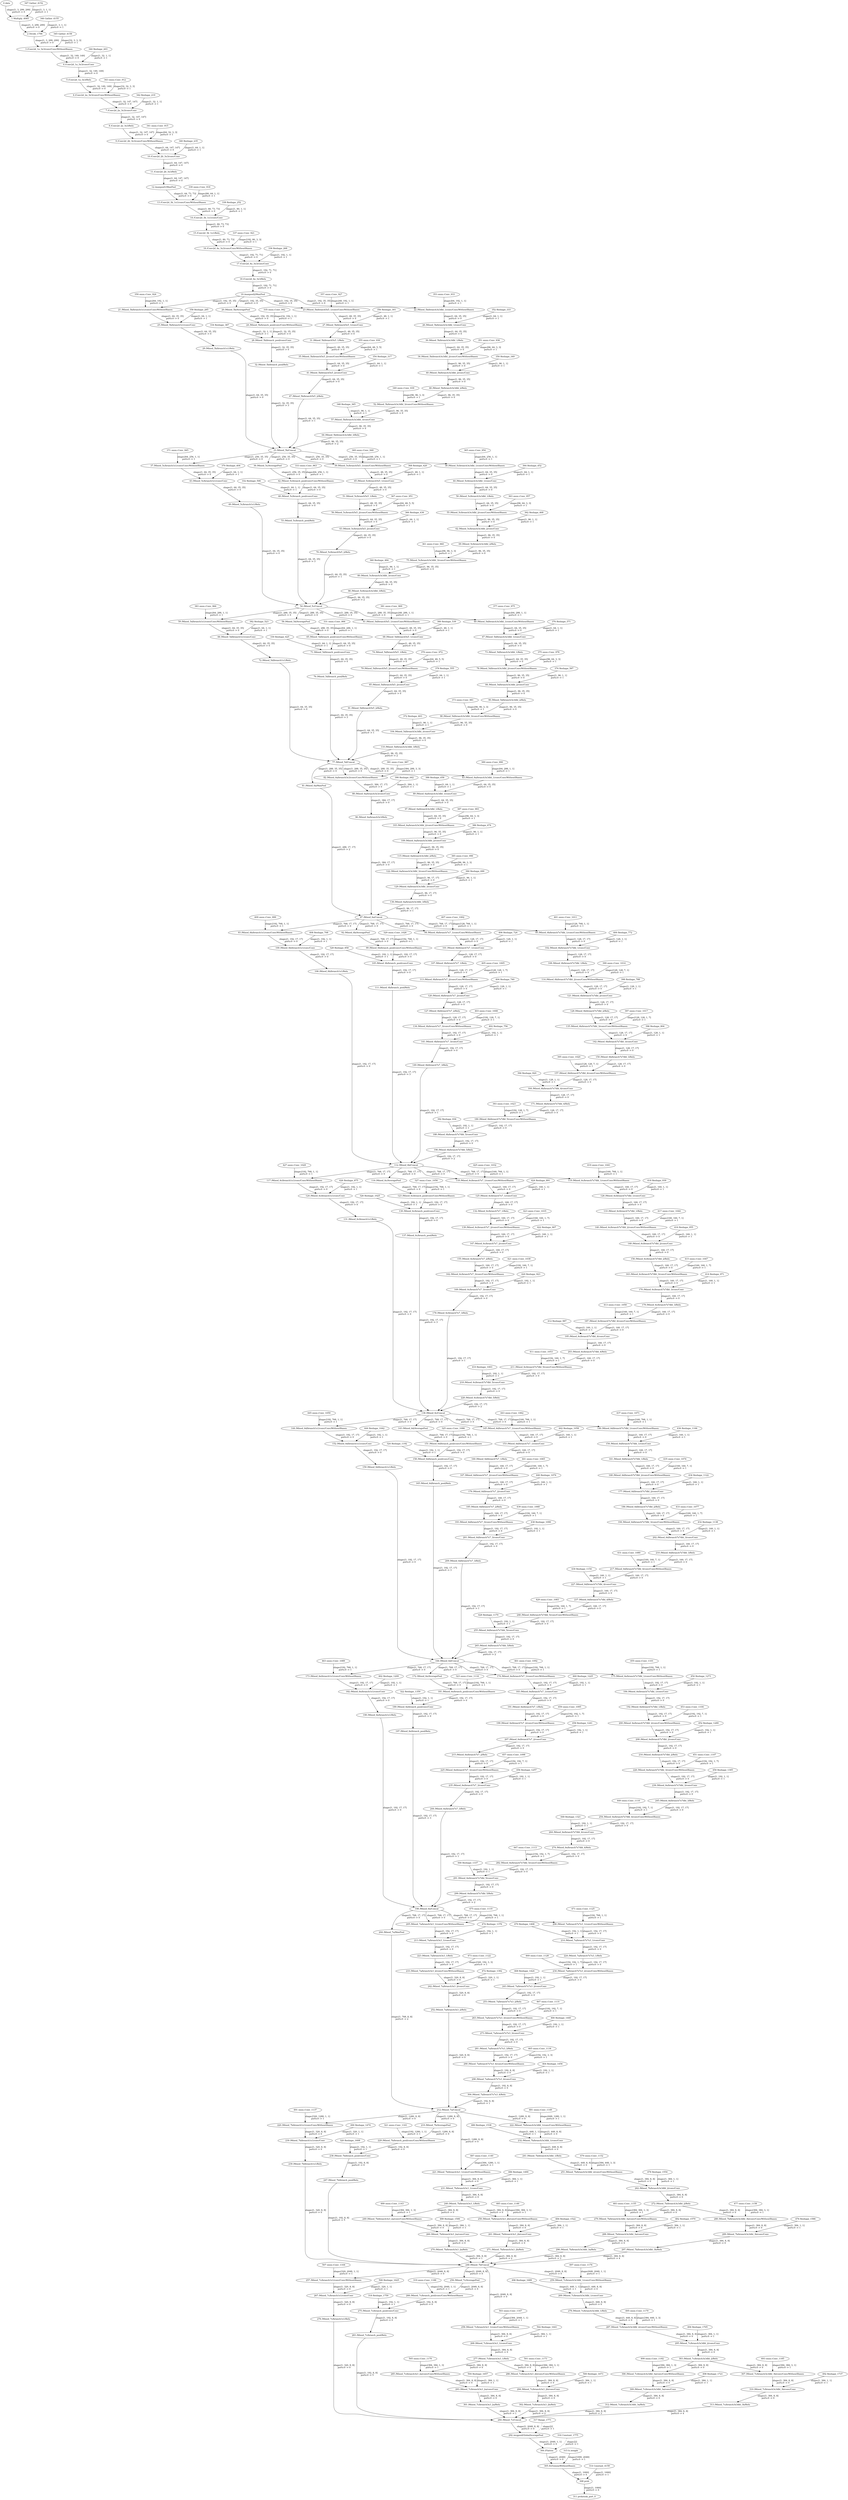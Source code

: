 strict digraph  {
"0 data" [id=0, type=Parameter];
"1 Multiply_4085" [id=1, type=Multiply];
"2 Divide_1796" [id=2, type=Add];
"3 /Conv2d_1a_3x3/conv/Conv/WithoutBiases" [id=3, type=Convolution];
"4 /Conv2d_1a_3x3/conv/Conv" [id=4, type=Add];
"5 /Conv2d_1a_3x3/Relu" [id=5, type=Relu];
"6 /Conv2d_2a_3x3/conv/Conv/WithoutBiases" [id=6, type=Convolution];
"7 /Conv2d_2a_3x3/conv/Conv" [id=7, type=Add];
"8 /Conv2d_2a_3x3/Relu" [id=8, type=Relu];
"9 /Conv2d_2b_3x3/conv/Conv/WithoutBiases" [id=9, type=Convolution];
"10 /Conv2d_2b_3x3/conv/Conv" [id=10, type=Add];
"11 /Conv2d_2b_3x3/Relu" [id=11, type=Relu];
"12 /maxpool1/MaxPool" [id=12, type=MaxPool];
"13 /Conv2d_3b_1x1/conv/Conv/WithoutBiases" [id=13, type=Convolution];
"14 /Conv2d_3b_1x1/conv/Conv" [id=14, type=Add];
"15 /Conv2d_3b_1x1/Relu" [id=15, type=Relu];
"16 /Conv2d_4a_3x3/conv/Conv/WithoutBiases" [id=16, type=Convolution];
"17 /Conv2d_4a_3x3/conv/Conv" [id=17, type=Add];
"18 /Conv2d_4a_3x3/Relu" [id=18, type=Relu];
"19 /maxpool2/MaxPool" [id=19, type=MaxPool];
"20 /Mixed_5b/AveragePool" [id=20, type=AvgPool];
"21 /Mixed_5b/branch1x1/conv/Conv/WithoutBiases" [id=21, type=Convolution];
"22 /Mixed_5b/branch3x3dbl_1/conv/Conv/WithoutBiases" [id=22, type=Convolution];
"23 /Mixed_5b/branch5x5_1/conv/Conv/WithoutBiases" [id=23, type=Convolution];
"24 /Mixed_5b/branch_pool/conv/Conv/WithoutBiases" [id=24, type=Convolution];
"25 /Mixed_5b/branch1x1/conv/Conv" [id=25, type=Add];
"26 /Mixed_5b/branch3x3dbl_1/conv/Conv" [id=26, type=Add];
"27 /Mixed_5b/branch5x5_1/conv/Conv" [id=27, type=Add];
"28 /Mixed_5b/branch_pool/conv/Conv" [id=28, type=Add];
"29 /Mixed_5b/branch1x1/Relu" [id=29, type=Relu];
"30 /Mixed_5b/branch3x3dbl_1/Relu" [id=30, type=Relu];
"31 /Mixed_5b/branch5x5_1/Relu" [id=31, type=Relu];
"32 /Mixed_5b/branch_pool/Relu" [id=32, type=Relu];
"33 /Mixed_5b/Concat" [id=33, type=Concat];
"34 /Mixed_5b/branch3x3dbl_2/conv/Conv/WithoutBiases" [id=34, type=Convolution];
"35 /Mixed_5b/branch5x5_2/conv/Conv/WithoutBiases" [id=35, type=Convolution];
"36 /Mixed_5c/AveragePool" [id=36, type=AvgPool];
"37 /Mixed_5c/branch1x1/conv/Conv/WithoutBiases" [id=37, type=Convolution];
"38 /Mixed_5c/branch3x3dbl_1/conv/Conv/WithoutBiases" [id=38, type=Convolution];
"39 /Mixed_5c/branch5x5_1/conv/Conv/WithoutBiases" [id=39, type=Convolution];
"40 /Mixed_5b/branch3x3dbl_2/conv/Conv" [id=40, type=Add];
"41 /Mixed_5b/branch5x5_2/conv/Conv" [id=41, type=Add];
"42 /Mixed_5c/branch_pool/conv/Conv/WithoutBiases" [id=42, type=Convolution];
"43 /Mixed_5c/branch1x1/conv/Conv" [id=43, type=Add];
"44 /Mixed_5c/branch3x3dbl_1/conv/Conv" [id=44, type=Add];
"45 /Mixed_5c/branch5x5_1/conv/Conv" [id=45, type=Add];
"46 /Mixed_5b/branch3x3dbl_2/Relu" [id=46, type=Relu];
"47 /Mixed_5b/branch5x5_2/Relu" [id=47, type=Relu];
"48 /Mixed_5c/branch_pool/conv/Conv" [id=48, type=Add];
"49 /Mixed_5c/branch1x1/Relu" [id=49, type=Relu];
"50 /Mixed_5c/branch3x3dbl_1/Relu" [id=50, type=Relu];
"51 /Mixed_5c/branch5x5_1/Relu" [id=51, type=Relu];
"52 /Mixed_5b/branch3x3dbl_3/conv/Conv/WithoutBiases" [id=52, type=Convolution];
"53 /Mixed_5c/branch_pool/Relu" [id=53, type=Relu];
"54 /Mixed_5c/Concat" [id=54, type=Concat];
"55 /Mixed_5c/branch3x3dbl_2/conv/Conv/WithoutBiases" [id=55, type=Convolution];
"56 /Mixed_5c/branch5x5_2/conv/Conv/WithoutBiases" [id=56, type=Convolution];
"57 /Mixed_5b/branch3x3dbl_3/conv/Conv" [id=57, type=Add];
"58 /Mixed_5d/AveragePool" [id=58, type=AvgPool];
"59 /Mixed_5d/branch1x1/conv/Conv/WithoutBiases" [id=59, type=Convolution];
"60 /Mixed_5d/branch3x3dbl_1/conv/Conv/WithoutBiases" [id=60, type=Convolution];
"61 /Mixed_5d/branch5x5_1/conv/Conv/WithoutBiases" [id=61, type=Convolution];
"62 /Mixed_5c/branch3x3dbl_2/conv/Conv" [id=62, type=Add];
"63 /Mixed_5c/branch5x5_2/conv/Conv" [id=63, type=Add];
"64 /Mixed_5b/branch3x3dbl_3/Relu" [id=64, type=Relu];
"65 /Mixed_5d/branch_pool/conv/Conv/WithoutBiases" [id=65, type=Convolution];
"66 /Mixed_5d/branch1x1/conv/Conv" [id=66, type=Add];
"67 /Mixed_5d/branch3x3dbl_1/conv/Conv" [id=67, type=Add];
"68 /Mixed_5d/branch5x5_1/conv/Conv" [id=68, type=Add];
"69 /Mixed_5c/branch3x3dbl_2/Relu" [id=69, type=Relu];
"70 /Mixed_5c/branch5x5_2/Relu" [id=70, type=Relu];
"71 /Mixed_5d/branch_pool/conv/Conv" [id=71, type=Add];
"72 /Mixed_5d/branch1x1/Relu" [id=72, type=Relu];
"73 /Mixed_5d/branch3x3dbl_1/Relu" [id=73, type=Relu];
"74 /Mixed_5d/branch5x5_1/Relu" [id=74, type=Relu];
"75 /Mixed_5c/branch3x3dbl_3/conv/Conv/WithoutBiases" [id=75, type=Convolution];
"76 /Mixed_5d/branch_pool/Relu" [id=76, type=Relu];
"77 /Mixed_5d/Concat" [id=77, type=Concat];
"78 /Mixed_5d/branch3x3dbl_2/conv/Conv/WithoutBiases" [id=78, type=Convolution];
"79 /Mixed_5d/branch5x5_2/conv/Conv/WithoutBiases" [id=79, type=Convolution];
"80 /Mixed_5c/branch3x3dbl_3/conv/Conv" [id=80, type=Add];
"81 /Mixed_6a/MaxPool" [id=81, type=MaxPool];
"82 /Mixed_6a/branch3x3/conv/Conv/WithoutBiases" [id=82, type=Convolution];
"83 /Mixed_6a/branch3x3dbl_1/conv/Conv/WithoutBiases" [id=83, type=Convolution];
"84 /Mixed_5d/branch3x3dbl_2/conv/Conv" [id=84, type=Add];
"85 /Mixed_5d/branch5x5_2/conv/Conv" [id=85, type=Add];
"86 /Mixed_5c/branch3x3dbl_3/Relu" [id=86, type=Relu];
"87 /Mixed_6a/Concat" [id=87, type=Concat];
"88 /Mixed_6a/branch3x3/conv/Conv" [id=88, type=Add];
"89 /Mixed_6a/branch3x3dbl_1/conv/Conv" [id=89, type=Add];
"90 /Mixed_5d/branch3x3dbl_2/Relu" [id=90, type=Relu];
"91 /Mixed_5d/branch5x5_2/Relu" [id=91, type=Relu];
"92 /Mixed_6b/AveragePool" [id=92, type=AvgPool];
"93 /Mixed_6b/branch1x1/conv/Conv/WithoutBiases" [id=93, type=Convolution];
"94 /Mixed_6b/branch7x7_1/conv/Conv/WithoutBiases" [id=94, type=Convolution];
"95 /Mixed_6b/branch7x7dbl_1/conv/Conv/WithoutBiases" [id=95, type=Convolution];
"96 /Mixed_6a/branch3x3/Relu" [id=96, type=Relu];
"97 /Mixed_6a/branch3x3dbl_1/Relu" [id=97, type=Relu];
"98 /Mixed_5d/branch3x3dbl_3/conv/Conv/WithoutBiases" [id=98, type=Convolution];
"99 /Mixed_6b/branch_pool/conv/Conv/WithoutBiases" [id=99, type=Convolution];
"100 /Mixed_6b/branch1x1/conv/Conv" [id=100, type=Add];
"101 /Mixed_6b/branch7x7_1/conv/Conv" [id=101, type=Add];
"102 /Mixed_6b/branch7x7dbl_1/conv/Conv" [id=102, type=Add];
"103 /Mixed_6a/branch3x3dbl_2/conv/Conv/WithoutBiases" [id=103, type=Convolution];
"104 /Mixed_5d/branch3x3dbl_3/conv/Conv" [id=104, type=Add];
"105 /Mixed_6b/branch_pool/conv/Conv" [id=105, type=Add];
"106 /Mixed_6b/branch1x1/Relu" [id=106, type=Relu];
"107 /Mixed_6b/branch7x7_1/Relu" [id=107, type=Relu];
"108 /Mixed_6b/branch7x7dbl_1/Relu" [id=108, type=Relu];
"109 /Mixed_6a/branch3x3dbl_2/conv/Conv" [id=109, type=Add];
"110 /Mixed_5d/branch3x3dbl_3/Relu" [id=110, type=Relu];
"111 /Mixed_6b/branch_pool/Relu" [id=111, type=Relu];
"112 /Mixed_6b/Concat" [id=112, type=Concat];
"113 /Mixed_6b/branch7x7_2/conv/Conv/WithoutBiases" [id=113, type=Convolution];
"114 /Mixed_6b/branch7x7dbl_2/conv/Conv/WithoutBiases" [id=114, type=Convolution];
"115 /Mixed_6a/branch3x3dbl_2/Relu" [id=115, type=Relu];
"116 /Mixed_6c/AveragePool" [id=116, type=AvgPool];
"117 /Mixed_6c/branch1x1/conv/Conv/WithoutBiases" [id=117, type=Convolution];
"118 /Mixed_6c/branch7x7_1/conv/Conv/WithoutBiases" [id=118, type=Convolution];
"119 /Mixed_6c/branch7x7dbl_1/conv/Conv/WithoutBiases" [id=119, type=Convolution];
"120 /Mixed_6b/branch7x7_2/conv/Conv" [id=120, type=Add];
"121 /Mixed_6b/branch7x7dbl_2/conv/Conv" [id=121, type=Add];
"122 /Mixed_6a/branch3x3dbl_3/conv/Conv/WithoutBiases" [id=122, type=Convolution];
"123 /Mixed_6c/branch_pool/conv/Conv/WithoutBiases" [id=123, type=Convolution];
"124 /Mixed_6c/branch1x1/conv/Conv" [id=124, type=Add];
"125 /Mixed_6c/branch7x7_1/conv/Conv" [id=125, type=Add];
"126 /Mixed_6c/branch7x7dbl_1/conv/Conv" [id=126, type=Add];
"127 /Mixed_6b/branch7x7_2/Relu" [id=127, type=Relu];
"128 /Mixed_6b/branch7x7dbl_2/Relu" [id=128, type=Relu];
"129 /Mixed_6a/branch3x3dbl_3/conv/Conv" [id=129, type=Add];
"130 /Mixed_6c/branch_pool/conv/Conv" [id=130, type=Add];
"131 /Mixed_6c/branch1x1/Relu" [id=131, type=Relu];
"132 /Mixed_6c/branch7x7_1/Relu" [id=132, type=Relu];
"133 /Mixed_6c/branch7x7dbl_1/Relu" [id=133, type=Relu];
"134 /Mixed_6b/branch7x7_3/conv/Conv/WithoutBiases" [id=134, type=Convolution];
"135 /Mixed_6b/branch7x7dbl_3/conv/Conv/WithoutBiases" [id=135, type=Convolution];
"136 /Mixed_6a/branch3x3dbl_3/Relu" [id=136, type=Relu];
"137 /Mixed_6c/branch_pool/Relu" [id=137, type=Relu];
"138 /Mixed_6c/Concat" [id=138, type=Concat];
"139 /Mixed_6c/branch7x7_2/conv/Conv/WithoutBiases" [id=139, type=Convolution];
"140 /Mixed_6c/branch7x7dbl_2/conv/Conv/WithoutBiases" [id=140, type=Convolution];
"141 /Mixed_6b/branch7x7_3/conv/Conv" [id=141, type=Add];
"142 /Mixed_6b/branch7x7dbl_3/conv/Conv" [id=142, type=Add];
"143 /Mixed_6d/AveragePool" [id=143, type=AvgPool];
"144 /Mixed_6d/branch1x1/conv/Conv/WithoutBiases" [id=144, type=Convolution];
"145 /Mixed_6d/branch7x7_1/conv/Conv/WithoutBiases" [id=145, type=Convolution];
"146 /Mixed_6d/branch7x7dbl_1/conv/Conv/WithoutBiases" [id=146, type=Convolution];
"147 /Mixed_6c/branch7x7_2/conv/Conv" [id=147, type=Add];
"148 /Mixed_6c/branch7x7dbl_2/conv/Conv" [id=148, type=Add];
"149 /Mixed_6b/branch7x7_3/Relu" [id=149, type=Relu];
"150 /Mixed_6b/branch7x7dbl_3/Relu" [id=150, type=Relu];
"151 /Mixed_6d/branch_pool/conv/Conv/WithoutBiases" [id=151, type=Convolution];
"152 /Mixed_6d/branch1x1/conv/Conv" [id=152, type=Add];
"153 /Mixed_6d/branch7x7_1/conv/Conv" [id=153, type=Add];
"154 /Mixed_6d/branch7x7dbl_1/conv/Conv" [id=154, type=Add];
"155 /Mixed_6c/branch7x7_2/Relu" [id=155, type=Relu];
"156 /Mixed_6c/branch7x7dbl_2/Relu" [id=156, type=Relu];
"157 /Mixed_6b/branch7x7dbl_4/conv/Conv/WithoutBiases" [id=157, type=Convolution];
"158 /Mixed_6d/branch_pool/conv/Conv" [id=158, type=Add];
"159 /Mixed_6d/branch1x1/Relu" [id=159, type=Relu];
"160 /Mixed_6d/branch7x7_1/Relu" [id=160, type=Relu];
"161 /Mixed_6d/branch7x7dbl_1/Relu" [id=161, type=Relu];
"162 /Mixed_6c/branch7x7_3/conv/Conv/WithoutBiases" [id=162, type=Convolution];
"163 /Mixed_6c/branch7x7dbl_3/conv/Conv/WithoutBiases" [id=163, type=Convolution];
"164 /Mixed_6b/branch7x7dbl_4/conv/Conv" [id=164, type=Add];
"165 /Mixed_6d/branch_pool/Relu" [id=165, type=Relu];
"166 /Mixed_6d/Concat" [id=166, type=Concat];
"167 /Mixed_6d/branch7x7_2/conv/Conv/WithoutBiases" [id=167, type=Convolution];
"168 /Mixed_6d/branch7x7dbl_2/conv/Conv/WithoutBiases" [id=168, type=Convolution];
"169 /Mixed_6c/branch7x7_3/conv/Conv" [id=169, type=Add];
"170 /Mixed_6c/branch7x7dbl_3/conv/Conv" [id=170, type=Add];
"171 /Mixed_6b/branch7x7dbl_4/Relu" [id=171, type=Relu];
"172 /Mixed_6e/AveragePool" [id=172, type=AvgPool];
"173 /Mixed_6e/branch1x1/conv/Conv/WithoutBiases" [id=173, type=Convolution];
"174 /Mixed_6e/branch7x7_1/conv/Conv/WithoutBiases" [id=174, type=Convolution];
"175 /Mixed_6e/branch7x7dbl_1/conv/Conv/WithoutBiases" [id=175, type=Convolution];
"176 /Mixed_6d/branch7x7_2/conv/Conv" [id=176, type=Add];
"177 /Mixed_6d/branch7x7dbl_2/conv/Conv" [id=177, type=Add];
"178 /Mixed_6c/branch7x7_3/Relu" [id=178, type=Relu];
"179 /Mixed_6c/branch7x7dbl_3/Relu" [id=179, type=Relu];
"180 /Mixed_6b/branch7x7dbl_5/conv/Conv/WithoutBiases" [id=180, type=Convolution];
"181 /Mixed_6e/branch_pool/conv/Conv/WithoutBiases" [id=181, type=Convolution];
"182 /Mixed_6e/branch1x1/conv/Conv" [id=182, type=Add];
"183 /Mixed_6e/branch7x7_1/conv/Conv" [id=183, type=Add];
"184 /Mixed_6e/branch7x7dbl_1/conv/Conv" [id=184, type=Add];
"185 /Mixed_6d/branch7x7_2/Relu" [id=185, type=Relu];
"186 /Mixed_6d/branch7x7dbl_2/Relu" [id=186, type=Relu];
"187 /Mixed_6c/branch7x7dbl_4/conv/Conv/WithoutBiases" [id=187, type=Convolution];
"188 /Mixed_6b/branch7x7dbl_5/conv/Conv" [id=188, type=Add];
"189 /Mixed_6e/branch_pool/conv/Conv" [id=189, type=Add];
"190 /Mixed_6e/branch1x1/Relu" [id=190, type=Relu];
"191 /Mixed_6e/branch7x7_1/Relu" [id=191, type=Relu];
"192 /Mixed_6e/branch7x7dbl_1/Relu" [id=192, type=Relu];
"193 /Mixed_6d/branch7x7_3/conv/Conv/WithoutBiases" [id=193, type=Convolution];
"194 /Mixed_6d/branch7x7dbl_3/conv/Conv/WithoutBiases" [id=194, type=Convolution];
"195 /Mixed_6c/branch7x7dbl_4/conv/Conv" [id=195, type=Add];
"196 /Mixed_6b/branch7x7dbl_5/Relu" [id=196, type=Relu];
"197 /Mixed_6e/branch_pool/Relu" [id=197, type=Relu];
"198 /Mixed_6e/Concat" [id=198, type=Concat];
"199 /Mixed_6e/branch7x7_2/conv/Conv/WithoutBiases" [id=199, type=Convolution];
"200 /Mixed_6e/branch7x7dbl_2/conv/Conv/WithoutBiases" [id=200, type=Convolution];
"201 /Mixed_6d/branch7x7_3/conv/Conv" [id=201, type=Add];
"202 /Mixed_6d/branch7x7dbl_3/conv/Conv" [id=202, type=Add];
"203 /Mixed_6c/branch7x7dbl_4/Relu" [id=203, type=Relu];
"204 /Mixed_7a/MaxPool" [id=204, type=MaxPool];
"205 /Mixed_7a/branch3x3_1/conv/Conv/WithoutBiases" [id=205, type=Convolution];
"206 /Mixed_7a/branch7x7x3_1/conv/Conv/WithoutBiases" [id=206, type=Convolution];
"207 /Mixed_6e/branch7x7_2/conv/Conv" [id=207, type=Add];
"208 /Mixed_6e/branch7x7dbl_2/conv/Conv" [id=208, type=Add];
"209 /Mixed_6d/branch7x7_3/Relu" [id=209, type=Relu];
"210 /Mixed_6d/branch7x7dbl_3/Relu" [id=210, type=Relu];
"211 /Mixed_6c/branch7x7dbl_5/conv/Conv/WithoutBiases" [id=211, type=Convolution];
"212 /Mixed_7a/Concat" [id=212, type=Concat];
"213 /Mixed_7a/branch3x3_1/conv/Conv" [id=213, type=Add];
"214 /Mixed_7a/branch7x7x3_1/conv/Conv" [id=214, type=Add];
"215 /Mixed_6e/branch7x7_2/Relu" [id=215, type=Relu];
"216 /Mixed_6e/branch7x7dbl_2/Relu" [id=216, type=Relu];
"217 /Mixed_6d/branch7x7dbl_4/conv/Conv/WithoutBiases" [id=217, type=Convolution];
"218 /Mixed_6c/branch7x7dbl_5/conv/Conv" [id=218, type=Add];
"219 /Mixed_7b/AveragePool" [id=219, type=AvgPool];
"220 /Mixed_7b/branch1x1/conv/Conv/WithoutBiases" [id=220, type=Convolution];
"221 /Mixed_7b/branch3x3_1/conv/Conv/WithoutBiases" [id=221, type=Convolution];
"222 /Mixed_7b/branch3x3dbl_1/conv/Conv/WithoutBiases" [id=222, type=Convolution];
"223 /Mixed_7a/branch3x3_1/Relu" [id=223, type=Relu];
"224 /Mixed_7a/branch7x7x3_1/Relu" [id=224, type=Relu];
"225 /Mixed_6e/branch7x7_3/conv/Conv/WithoutBiases" [id=225, type=Convolution];
"226 /Mixed_6e/branch7x7dbl_3/conv/Conv/WithoutBiases" [id=226, type=Convolution];
"227 /Mixed_6d/branch7x7dbl_4/conv/Conv" [id=227, type=Add];
"228 /Mixed_6c/branch7x7dbl_5/Relu" [id=228, type=Relu];
"229 /Mixed_7b/branch_pool/conv/Conv/WithoutBiases" [id=229, type=Convolution];
"230 /Mixed_7b/branch1x1/conv/Conv" [id=230, type=Add];
"231 /Mixed_7b/branch3x3_1/conv/Conv" [id=231, type=Add];
"232 /Mixed_7b/branch3x3dbl_1/conv/Conv" [id=232, type=Add];
"233 /Mixed_7a/branch3x3_2/conv/Conv/WithoutBiases" [id=233, type=Convolution];
"234 /Mixed_7a/branch7x7x3_2/conv/Conv/WithoutBiases" [id=234, type=Convolution];
"235 /Mixed_6e/branch7x7_3/conv/Conv" [id=235, type=Add];
"236 /Mixed_6e/branch7x7dbl_3/conv/Conv" [id=236, type=Add];
"237 /Mixed_6d/branch7x7dbl_4/Relu" [id=237, type=Relu];
"238 /Mixed_7b/branch_pool/conv/Conv" [id=238, type=Add];
"239 /Mixed_7b/branch1x1/Relu" [id=239, type=Relu];
"240 /Mixed_7b/branch3x3_1/Relu" [id=240, type=Relu];
"241 /Mixed_7b/branch3x3dbl_1/Relu" [id=241, type=Relu];
"242 /Mixed_7a/branch3x3_2/conv/Conv" [id=242, type=Add];
"243 /Mixed_7a/branch7x7x3_2/conv/Conv" [id=243, type=Add];
"244 /Mixed_6e/branch7x7_3/Relu" [id=244, type=Relu];
"245 /Mixed_6e/branch7x7dbl_3/Relu" [id=245, type=Relu];
"246 /Mixed_6d/branch7x7dbl_5/conv/Conv/WithoutBiases" [id=246, type=Convolution];
"247 /Mixed_7b/branch_pool/Relu" [id=247, type=Relu];
"248 /Mixed_7b/Concat" [id=248, type=Concat];
"249 /Mixed_7b/branch3x3_2a/conv/Conv/WithoutBiases" [id=249, type=Convolution];
"250 /Mixed_7b/branch3x3_2b/conv/Conv/WithoutBiases" [id=250, type=Convolution];
"251 /Mixed_7b/branch3x3dbl_2/conv/Conv/WithoutBiases" [id=251, type=Convolution];
"252 /Mixed_7a/branch3x3_2/Relu" [id=252, type=Relu];
"253 /Mixed_7a/branch7x7x3_2/Relu" [id=253, type=Relu];
"254 /Mixed_6e/branch7x7dbl_4/conv/Conv/WithoutBiases" [id=254, type=Convolution];
"255 /Mixed_6d/branch7x7dbl_5/conv/Conv" [id=255, type=Add];
"256 /Mixed_7c/AveragePool" [id=256, type=AvgPool];
"257 /Mixed_7c/branch1x1/conv/Conv/WithoutBiases" [id=257, type=Convolution];
"258 /Mixed_7c/branch3x3_1/conv/Conv/WithoutBiases" [id=258, type=Convolution];
"259 /Mixed_7c/branch3x3dbl_1/conv/Conv/WithoutBiases" [id=259, type=Convolution];
"260 /Mixed_7b/branch3x3_2a/conv/Conv" [id=260, type=Add];
"261 /Mixed_7b/branch3x3_2b/conv/Conv" [id=261, type=Add];
"262 /Mixed_7b/branch3x3dbl_2/conv/Conv" [id=262, type=Add];
"263 /Mixed_7a/branch7x7x3_3/conv/Conv/WithoutBiases" [id=263, type=Convolution];
"264 /Mixed_6e/branch7x7dbl_4/conv/Conv" [id=264, type=Add];
"265 /Mixed_6d/branch7x7dbl_5/Relu" [id=265, type=Relu];
"266 /Mixed_7c/branch_pool/conv/Conv/WithoutBiases" [id=266, type=Convolution];
"267 /Mixed_7c/branch1x1/conv/Conv" [id=267, type=Add];
"268 /Mixed_7c/branch3x3_1/conv/Conv" [id=268, type=Add];
"269 /Mixed_7c/branch3x3dbl_1/conv/Conv" [id=269, type=Add];
"270 /Mixed_7b/branch3x3_2a/Relu" [id=270, type=Relu];
"271 /Mixed_7b/branch3x3_2b/Relu" [id=271, type=Relu];
"272 /Mixed_7b/branch3x3dbl_2/Relu" [id=272, type=Relu];
"273 /Mixed_7a/branch7x7x3_3/conv/Conv" [id=273, type=Add];
"274 /Mixed_6e/branch7x7dbl_4/Relu" [id=274, type=Relu];
"275 /Mixed_7c/branch_pool/conv/Conv" [id=275, type=Add];
"276 /Mixed_7c/branch1x1/Relu" [id=276, type=Relu];
"277 /Mixed_7c/branch3x3_1/Relu" [id=277, type=Relu];
"278 /Mixed_7c/branch3x3dbl_1/Relu" [id=278, type=Relu];
"279 /Mixed_7b/branch3x3dbl_3a/conv/Conv/WithoutBiases" [id=279, type=Convolution];
"280 /Mixed_7b/branch3x3dbl_3b/conv/Conv/WithoutBiases" [id=280, type=Convolution];
"281 /Mixed_7a/branch7x7x3_3/Relu" [id=281, type=Relu];
"282 /Mixed_6e/branch7x7dbl_5/conv/Conv/WithoutBiases" [id=282, type=Convolution];
"283 /Mixed_7c/branch_pool/Relu" [id=283, type=Relu];
"284 /Mixed_7c/Concat" [id=284, type=Concat];
"285 /Mixed_7c/branch3x3_2a/conv/Conv/WithoutBiases" [id=285, type=Convolution];
"286 /Mixed_7c/branch3x3_2b/conv/Conv/WithoutBiases" [id=286, type=Convolution];
"287 /Mixed_7c/branch3x3dbl_2/conv/Conv/WithoutBiases" [id=287, type=Convolution];
"288 /Mixed_7b/branch3x3dbl_3a/conv/Conv" [id=288, type=Add];
"289 /Mixed_7b/branch3x3dbl_3b/conv/Conv" [id=289, type=Add];
"290 /Mixed_7a/branch7x7x3_4/conv/Conv/WithoutBiases" [id=290, type=Convolution];
"291 /Mixed_6e/branch7x7dbl_5/conv/Conv" [id=291, type=Add];
"292 /avgpool/GlobalAveragePool" [id=292, type=ReduceMean];
"293 /Mixed_7c/branch3x3_2a/conv/Conv" [id=293, type=Add];
"294 /Mixed_7c/branch3x3_2b/conv/Conv" [id=294, type=Add];
"295 /Mixed_7c/branch3x3dbl_2/conv/Conv" [id=295, type=Add];
"296 /Mixed_7b/branch3x3dbl_3a/Relu" [id=296, type=Relu];
"297 /Mixed_7b/branch3x3dbl_3b/Relu" [id=297, type=Relu];
"298 /Mixed_7a/branch7x7x3_4/conv/Conv" [id=298, type=Add];
"299 /Mixed_6e/branch7x7dbl_5/Relu" [id=299, type=Relu];
"300 /Flatten" [id=300, type=Reshape];
"301 /Mixed_7c/branch3x3_2a/Relu" [id=301, type=Relu];
"302 /Mixed_7c/branch3x3_2b/Relu" [id=302, type=Relu];
"303 /Mixed_7c/branch3x3dbl_2/Relu" [id=303, type=Relu];
"304 /Mixed_7a/branch7x7x3_4/Relu" [id=304, type=Relu];
"305 /fc/Gemm/WithoutBiases" [id=305, type=MatMul];
"306 /Mixed_7c/branch3x3dbl_3a/conv/Conv/WithoutBiases" [id=306, type=Convolution];
"307 /Mixed_7c/branch3x3dbl_3b/conv/Conv/WithoutBiases" [id=307, type=Convolution];
"308 prob" [id=308, type=Add];
"309 /Mixed_7c/branch3x3dbl_3a/conv/Conv" [id=309, type=Add];
"310 /Mixed_7c/branch3x3dbl_3b/conv/Conv" [id=310, type=Add];
"311 prob/sink_port_0" [id=311, type=Result];
"312 /Mixed_7c/branch3x3dbl_3a/Relu" [id=312, type=Relu];
"313 /Mixed_7c/branch3x3dbl_3b/Relu" [id=313, type=Relu];
"314 Constant_4159" [id=314, type=Constant];
"315 fc.weight" [id=315, type=Constant];
"316 Constant_1775" [id=316, type=Constant];
"317 Range_1771" [id=317, type=Constant];
"318 Reshape_1759" [id=318, type=Constant];
"319 onnx^^Conv_1188" [id=319, label="319 onnx::Conv_1188", type=Constant];
"320 Reshape_1608" [id=320, type=Constant];
"321 onnx^^Conv_1161" [id=321, label="321 onnx::Conv_1161", type=Constant];
"322 Reshape_1359" [id=322, type=Constant];
"323 onnx^^Conv_1116" [id=323, label="323 onnx::Conv_1116", type=Constant];
"324 Reshape_1192" [id=324, type=Constant];
"325 onnx^^Conv_1086" [id=325, label="325 onnx::Conv_1086", type=Constant];
"326 Reshape_1025" [id=326, type=Constant];
"327 onnx^^Conv_1056" [id=327, label="327 onnx::Conv_1056", type=Constant];
"328 Reshape_858" [id=328, type=Constant];
"329 onnx^^Conv_1026" [id=329, label="329 onnx::Conv_1026", type=Constant];
"330 Reshape_625" [id=330, type=Constant];
"331 onnx^^Conv_984" [id=331, label="331 onnx::Conv_984", type=Constant];
"332 Reshape_506" [id=332, type=Constant];
"333 onnx^^Conv_963" [id=333, label="333 onnx::Conv_963", type=Constant];
"334 Reshape_387" [id=334, type=Constant];
"335 onnx^^Conv_942" [id=335, label="335 onnx::Conv_942", type=Constant];
"336 Reshape_268" [id=336, type=Constant];
"337 onnx^^Conv_921" [id=337, label="337 onnx::Conv_921", type=Constant];
"338 Reshape_252" [id=338, type=Constant];
"339 onnx^^Conv_918" [id=339, label="339 onnx::Conv_918", type=Constant];
"340 Reshape_235" [id=340, type=Constant];
"341 onnx^^Conv_915" [id=341, label="341 onnx::Conv_915", type=Constant];
"342 Reshape_219" [id=342, type=Constant];
"343 onnx^^Conv_912" [id=343, label="343 onnx::Conv_912", type=Constant];
"344 Reshape_203" [id=344, type=Constant];
"345 Gather_4158" [id=345, type=Constant];
"346 Gather_4155" [id=346, type=Constant];
"347 Gather_4152" [id=347, type=Constant];
"348 Reshape_365" [id=348, type=Constant];
"349 onnx^^Conv_939" [id=349, label="349 onnx::Conv_939", type=Constant];
"350 Reshape_349" [id=350, type=Constant];
"351 onnx^^Conv_936" [id=351, label="351 onnx::Conv_936", type=Constant];
"352 Reshape_333" [id=352, type=Constant];
"353 onnx^^Conv_933" [id=353, label="353 onnx::Conv_933", type=Constant];
"354 Reshape_317" [id=354, type=Constant];
"355 onnx^^Conv_930" [id=355, label="355 onnx::Conv_930", type=Constant];
"356 Reshape_301" [id=356, type=Constant];
"357 onnx^^Conv_927" [id=357, label="357 onnx::Conv_927", type=Constant];
"358 Reshape_285" [id=358, type=Constant];
"359 onnx^^Conv_924" [id=359, label="359 onnx::Conv_924", type=Constant];
"360 Reshape_484" [id=360, type=Constant];
"361 onnx^^Conv_960" [id=361, label="361 onnx::Conv_960", type=Constant];
"362 Reshape_468" [id=362, type=Constant];
"363 onnx^^Conv_957" [id=363, label="363 onnx::Conv_957", type=Constant];
"364 Reshape_452" [id=364, type=Constant];
"365 onnx^^Conv_954" [id=365, label="365 onnx::Conv_954", type=Constant];
"366 Reshape_436" [id=366, type=Constant];
"367 onnx^^Conv_951" [id=367, label="367 onnx::Conv_951", type=Constant];
"368 Reshape_420" [id=368, type=Constant];
"369 onnx^^Conv_948" [id=369, label="369 onnx::Conv_948", type=Constant];
"370 Reshape_404" [id=370, type=Constant];
"371 onnx^^Conv_945" [id=371, label="371 onnx::Conv_945", type=Constant];
"372 Reshape_603" [id=372, type=Constant];
"373 onnx^^Conv_981" [id=373, label="373 onnx::Conv_981", type=Constant];
"374 Reshape_587" [id=374, type=Constant];
"375 onnx^^Conv_978" [id=375, label="375 onnx::Conv_978", type=Constant];
"376 Reshape_571" [id=376, type=Constant];
"377 onnx^^Conv_975" [id=377, label="377 onnx::Conv_975", type=Constant];
"378 Reshape_555" [id=378, type=Constant];
"379 onnx^^Conv_972" [id=379, label="379 onnx::Conv_972", type=Constant];
"380 Reshape_539" [id=380, type=Constant];
"381 onnx^^Conv_969" [id=381, label="381 onnx::Conv_969", type=Constant];
"382 Reshape_523" [id=382, type=Constant];
"383 onnx^^Conv_966" [id=383, label="383 onnx::Conv_966", type=Constant];
"384 Reshape_690" [id=384, type=Constant];
"385 onnx^^Conv_996" [id=385, label="385 onnx::Conv_996", type=Constant];
"386 Reshape_674" [id=386, type=Constant];
"387 onnx^^Conv_993" [id=387, label="387 onnx::Conv_993", type=Constant];
"388 Reshape_658" [id=388, type=Constant];
"389 onnx^^Conv_990" [id=389, label="389 onnx::Conv_990", type=Constant];
"390 Reshape_642" [id=390, type=Constant];
"391 onnx^^Conv_987" [id=391, label="391 onnx::Conv_987", type=Constant];
"392 Reshape_836" [id=392, type=Constant];
"393 onnx^^Conv_1023" [id=393, label="393 onnx::Conv_1023", type=Constant];
"394 Reshape_820" [id=394, type=Constant];
"395 onnx^^Conv_1020" [id=395, label="395 onnx::Conv_1020", type=Constant];
"396 Reshape_804" [id=396, type=Constant];
"397 onnx^^Conv_1017" [id=397, label="397 onnx::Conv_1017", type=Constant];
"398 Reshape_788" [id=398, type=Constant];
"399 onnx^^Conv_1014" [id=399, label="399 onnx::Conv_1014", type=Constant];
"400 Reshape_772" [id=400, type=Constant];
"401 onnx^^Conv_1011" [id=401, label="401 onnx::Conv_1011", type=Constant];
"402 Reshape_756" [id=402, type=Constant];
"403 onnx^^Conv_1008" [id=403, label="403 onnx::Conv_1008", type=Constant];
"404 Reshape_740" [id=404, type=Constant];
"405 onnx^^Conv_1005" [id=405, label="405 onnx::Conv_1005", type=Constant];
"406 Reshape_724" [id=406, type=Constant];
"407 onnx^^Conv_1002" [id=407, label="407 onnx::Conv_1002", type=Constant];
"408 Reshape_708" [id=408, type=Constant];
"409 onnx^^Conv_999" [id=409, label="409 onnx::Conv_999", type=Constant];
"410 Reshape_1003" [id=410, type=Constant];
"411 onnx^^Conv_1053" [id=411, label="411 onnx::Conv_1053", type=Constant];
"412 Reshape_987" [id=412, type=Constant];
"413 onnx^^Conv_1050" [id=413, label="413 onnx::Conv_1050", type=Constant];
"414 Reshape_971" [id=414, type=Constant];
"415 onnx^^Conv_1047" [id=415, label="415 onnx::Conv_1047", type=Constant];
"416 Reshape_955" [id=416, type=Constant];
"417 onnx^^Conv_1044" [id=417, label="417 onnx::Conv_1044", type=Constant];
"418 Reshape_939" [id=418, type=Constant];
"419 onnx^^Conv_1041" [id=419, label="419 onnx::Conv_1041", type=Constant];
"420 Reshape_923" [id=420, type=Constant];
"421 onnx^^Conv_1038" [id=421, label="421 onnx::Conv_1038", type=Constant];
"422 Reshape_907" [id=422, type=Constant];
"423 onnx^^Conv_1035" [id=423, label="423 onnx::Conv_1035", type=Constant];
"424 Reshape_891" [id=424, type=Constant];
"425 onnx^^Conv_1032" [id=425, label="425 onnx::Conv_1032", type=Constant];
"426 Reshape_875" [id=426, type=Constant];
"427 onnx^^Conv_1029" [id=427, label="427 onnx::Conv_1029", type=Constant];
"428 Reshape_1170" [id=428, type=Constant];
"429 onnx^^Conv_1083" [id=429, label="429 onnx::Conv_1083", type=Constant];
"430 Reshape_1154" [id=430, type=Constant];
"431 onnx^^Conv_1080" [id=431, label="431 onnx::Conv_1080", type=Constant];
"432 Reshape_1138" [id=432, type=Constant];
"433 onnx^^Conv_1077" [id=433, label="433 onnx::Conv_1077", type=Constant];
"434 Reshape_1122" [id=434, type=Constant];
"435 onnx^^Conv_1074" [id=435, label="435 onnx::Conv_1074", type=Constant];
"436 Reshape_1106" [id=436, type=Constant];
"437 onnx^^Conv_1071" [id=437, label="437 onnx::Conv_1071", type=Constant];
"438 Reshape_1090" [id=438, type=Constant];
"439 onnx^^Conv_1068" [id=439, label="439 onnx::Conv_1068", type=Constant];
"440 Reshape_1074" [id=440, type=Constant];
"441 onnx^^Conv_1065" [id=441, label="441 onnx::Conv_1065", type=Constant];
"442 Reshape_1058" [id=442, type=Constant];
"443 onnx^^Conv_1062" [id=443, label="443 onnx::Conv_1062", type=Constant];
"444 Reshape_1042" [id=444, type=Constant];
"445 onnx^^Conv_1059" [id=445, label="445 onnx::Conv_1059", type=Constant];
"446 Reshape_1337" [id=446, type=Constant];
"447 onnx^^Conv_1113" [id=447, label="447 onnx::Conv_1113", type=Constant];
"448 Reshape_1321" [id=448, type=Constant];
"449 onnx^^Conv_1110" [id=449, label="449 onnx::Conv_1110", type=Constant];
"450 Reshape_1305" [id=450, type=Constant];
"451 onnx^^Conv_1107" [id=451, label="451 onnx::Conv_1107", type=Constant];
"452 Reshape_1289" [id=452, type=Constant];
"453 onnx^^Conv_1104" [id=453, label="453 onnx::Conv_1104", type=Constant];
"454 Reshape_1273" [id=454, type=Constant];
"455 onnx^^Conv_1101" [id=455, label="455 onnx::Conv_1101", type=Constant];
"456 Reshape_1257" [id=456, type=Constant];
"457 onnx^^Conv_1098" [id=457, label="457 onnx::Conv_1098", type=Constant];
"458 Reshape_1241" [id=458, type=Constant];
"459 onnx^^Conv_1095" [id=459, label="459 onnx::Conv_1095", type=Constant];
"460 Reshape_1225" [id=460, type=Constant];
"461 onnx^^Conv_1092" [id=461, label="461 onnx::Conv_1092", type=Constant];
"462 Reshape_1209" [id=462, type=Constant];
"463 onnx^^Conv_1089" [id=463, label="463 onnx::Conv_1089", type=Constant];
"464 Reshape_1456" [id=464, type=Constant];
"465 onnx^^Conv_1134" [id=465, label="465 onnx::Conv_1134", type=Constant];
"466 Reshape_1440" [id=466, type=Constant];
"467 onnx^^Conv_1131" [id=467, label="467 onnx::Conv_1131", type=Constant];
"468 Reshape_1424" [id=468, type=Constant];
"469 onnx^^Conv_1128" [id=469, label="469 onnx::Conv_1128", type=Constant];
"470 Reshape_1408" [id=470, type=Constant];
"471 onnx^^Conv_1125" [id=471, label="471 onnx::Conv_1125", type=Constant];
"472 Reshape_1392" [id=472, type=Constant];
"473 onnx^^Conv_1122" [id=473, label="473 onnx::Conv_1122", type=Constant];
"474 Reshape_1376" [id=474, type=Constant];
"475 onnx^^Conv_1119" [id=475, label="475 onnx::Conv_1119", type=Constant];
"476 Reshape_1586" [id=476, type=Constant];
"477 onnx^^Conv_1158" [id=477, label="477 onnx::Conv_1158", type=Constant];
"478 Reshape_1554" [id=478, type=Constant];
"479 onnx^^Conv_1152" [id=479, label="479 onnx::Conv_1152", type=Constant];
"480 Reshape_1538" [id=480, type=Constant];
"481 onnx^^Conv_1149" [id=481, label="481 onnx::Conv_1149", type=Constant];
"482 Reshape_1570" [id=482, type=Constant];
"483 onnx^^Conv_1155" [id=483, label="483 onnx::Conv_1155", type=Constant];
"484 Reshape_1522" [id=484, type=Constant];
"485 onnx^^Conv_1146" [id=485, label="485 onnx::Conv_1146", type=Constant];
"486 Reshape_1490" [id=486, type=Constant];
"487 onnx^^Conv_1140" [id=487, label="487 onnx::Conv_1140", type=Constant];
"488 Reshape_1506" [id=488, type=Constant];
"489 onnx^^Conv_1143" [id=489, label="489 onnx::Conv_1143", type=Constant];
"490 Reshape_1474" [id=490, type=Constant];
"491 onnx^^Conv_1137" [id=491, label="491 onnx::Conv_1137", type=Constant];
"492 Reshape_1737" [id=492, type=Constant];
"493 onnx^^Conv_1185" [id=493, label="493 onnx::Conv_1185", type=Constant];
"494 Reshape_1705" [id=494, type=Constant];
"495 onnx^^Conv_1179" [id=495, label="495 onnx::Conv_1179", type=Constant];
"496 Reshape_1689" [id=496, type=Constant];
"497 onnx^^Conv_1176" [id=497, label="497 onnx::Conv_1176", type=Constant];
"498 Reshape_1721" [id=498, type=Constant];
"499 onnx^^Conv_1182" [id=499, label="499 onnx::Conv_1182", type=Constant];
"500 Reshape_1673" [id=500, type=Constant];
"501 onnx^^Conv_1173" [id=501, label="501 onnx::Conv_1173", type=Constant];
"502 Reshape_1641" [id=502, type=Constant];
"503 onnx^^Conv_1167" [id=503, label="503 onnx::Conv_1167", type=Constant];
"504 Reshape_1657" [id=504, type=Constant];
"505 onnx^^Conv_1170" [id=505, label="505 onnx::Conv_1170", type=Constant];
"506 Reshape_1625" [id=506, type=Constant];
"507 onnx^^Conv_1164" [id=507, label="507 onnx::Conv_1164", type=Constant];
"0 data" -> "1 Multiply_4085"  [label="shape:[1, 3, 299, 299]\nports:0 -> 0", style=solid];
"1 Multiply_4085" -> "2 Divide_1796"  [label="shape:[1, 3, 299, 299]\nports:0 -> 0", style=solid];
"2 Divide_1796" -> "3 /Conv2d_1a_3x3/conv/Conv/WithoutBiases"  [label="shape:[1, 3, 299, 299]\nports:0 -> 0", style=solid];
"3 /Conv2d_1a_3x3/conv/Conv/WithoutBiases" -> "4 /Conv2d_1a_3x3/conv/Conv"  [label="shape:[1, 32, 149, 149]\nports:0 -> 0", style=solid];
"4 /Conv2d_1a_3x3/conv/Conv" -> "5 /Conv2d_1a_3x3/Relu"  [label="shape:[1, 32, 149, 149]\nports:0 -> 0", style=solid];
"5 /Conv2d_1a_3x3/Relu" -> "6 /Conv2d_2a_3x3/conv/Conv/WithoutBiases"  [label="shape:[1, 32, 149, 149]\nports:0 -> 0", style=solid];
"6 /Conv2d_2a_3x3/conv/Conv/WithoutBiases" -> "7 /Conv2d_2a_3x3/conv/Conv"  [label="shape:[1, 32, 147, 147]\nports:0 -> 0", style=solid];
"7 /Conv2d_2a_3x3/conv/Conv" -> "8 /Conv2d_2a_3x3/Relu"  [label="shape:[1, 32, 147, 147]\nports:0 -> 0", style=solid];
"8 /Conv2d_2a_3x3/Relu" -> "9 /Conv2d_2b_3x3/conv/Conv/WithoutBiases"  [label="shape:[1, 32, 147, 147]\nports:0 -> 0", style=solid];
"9 /Conv2d_2b_3x3/conv/Conv/WithoutBiases" -> "10 /Conv2d_2b_3x3/conv/Conv"  [label="shape:[1, 64, 147, 147]\nports:0 -> 0", style=solid];
"10 /Conv2d_2b_3x3/conv/Conv" -> "11 /Conv2d_2b_3x3/Relu"  [label="shape:[1, 64, 147, 147]\nports:0 -> 0", style=solid];
"11 /Conv2d_2b_3x3/Relu" -> "12 /maxpool1/MaxPool"  [label="shape:[1, 64, 147, 147]\nports:0 -> 0", style=solid];
"12 /maxpool1/MaxPool" -> "13 /Conv2d_3b_1x1/conv/Conv/WithoutBiases"  [label="shape:[1, 64, 73, 73]\nports:0 -> 0", style=solid];
"13 /Conv2d_3b_1x1/conv/Conv/WithoutBiases" -> "14 /Conv2d_3b_1x1/conv/Conv"  [label="shape:[1, 80, 73, 73]\nports:0 -> 0", style=solid];
"14 /Conv2d_3b_1x1/conv/Conv" -> "15 /Conv2d_3b_1x1/Relu"  [label="shape:[1, 80, 73, 73]\nports:0 -> 0", style=solid];
"15 /Conv2d_3b_1x1/Relu" -> "16 /Conv2d_4a_3x3/conv/Conv/WithoutBiases"  [label="shape:[1, 80, 73, 73]\nports:0 -> 0", style=solid];
"16 /Conv2d_4a_3x3/conv/Conv/WithoutBiases" -> "17 /Conv2d_4a_3x3/conv/Conv"  [label="shape:[1, 192, 71, 71]\nports:0 -> 0", style=solid];
"17 /Conv2d_4a_3x3/conv/Conv" -> "18 /Conv2d_4a_3x3/Relu"  [label="shape:[1, 192, 71, 71]\nports:0 -> 0", style=solid];
"18 /Conv2d_4a_3x3/Relu" -> "19 /maxpool2/MaxPool"  [label="shape:[1, 192, 71, 71]\nports:0 -> 0", style=solid];
"19 /maxpool2/MaxPool" -> "20 /Mixed_5b/AveragePool"  [label="shape:[1, 192, 35, 35]\nports:0 -> 0", style=solid];
"19 /maxpool2/MaxPool" -> "21 /Mixed_5b/branch1x1/conv/Conv/WithoutBiases"  [label="shape:[1, 192, 35, 35]\nports:0 -> 0", style=solid];
"19 /maxpool2/MaxPool" -> "22 /Mixed_5b/branch3x3dbl_1/conv/Conv/WithoutBiases"  [label="shape:[1, 192, 35, 35]\nports:0 -> 0", style=solid];
"19 /maxpool2/MaxPool" -> "23 /Mixed_5b/branch5x5_1/conv/Conv/WithoutBiases"  [label="shape:[1, 192, 35, 35]\nports:0 -> 0", style=solid];
"20 /Mixed_5b/AveragePool" -> "24 /Mixed_5b/branch_pool/conv/Conv/WithoutBiases"  [label="shape:[1, 192, 35, 35]\nports:0 -> 0", style=solid];
"21 /Mixed_5b/branch1x1/conv/Conv/WithoutBiases" -> "25 /Mixed_5b/branch1x1/conv/Conv"  [label="shape:[1, 64, 35, 35]\nports:0 -> 0", style=solid];
"22 /Mixed_5b/branch3x3dbl_1/conv/Conv/WithoutBiases" -> "26 /Mixed_5b/branch3x3dbl_1/conv/Conv"  [label="shape:[1, 64, 35, 35]\nports:0 -> 0", style=solid];
"23 /Mixed_5b/branch5x5_1/conv/Conv/WithoutBiases" -> "27 /Mixed_5b/branch5x5_1/conv/Conv"  [label="shape:[1, 48, 35, 35]\nports:0 -> 0", style=solid];
"24 /Mixed_5b/branch_pool/conv/Conv/WithoutBiases" -> "28 /Mixed_5b/branch_pool/conv/Conv"  [label="shape:[1, 32, 35, 35]\nports:0 -> 0", style=solid];
"25 /Mixed_5b/branch1x1/conv/Conv" -> "29 /Mixed_5b/branch1x1/Relu"  [label="shape:[1, 64, 35, 35]\nports:0 -> 0", style=solid];
"26 /Mixed_5b/branch3x3dbl_1/conv/Conv" -> "30 /Mixed_5b/branch3x3dbl_1/Relu"  [label="shape:[1, 64, 35, 35]\nports:0 -> 0", style=solid];
"27 /Mixed_5b/branch5x5_1/conv/Conv" -> "31 /Mixed_5b/branch5x5_1/Relu"  [label="shape:[1, 48, 35, 35]\nports:0 -> 0", style=solid];
"28 /Mixed_5b/branch_pool/conv/Conv" -> "32 /Mixed_5b/branch_pool/Relu"  [label="shape:[1, 32, 35, 35]\nports:0 -> 0", style=solid];
"29 /Mixed_5b/branch1x1/Relu" -> "33 /Mixed_5b/Concat"  [label="shape:[1, 64, 35, 35]\nports:0 -> 0", style=solid];
"30 /Mixed_5b/branch3x3dbl_1/Relu" -> "34 /Mixed_5b/branch3x3dbl_2/conv/Conv/WithoutBiases"  [label="shape:[1, 64, 35, 35]\nports:0 -> 0", style=solid];
"31 /Mixed_5b/branch5x5_1/Relu" -> "35 /Mixed_5b/branch5x5_2/conv/Conv/WithoutBiases"  [label="shape:[1, 48, 35, 35]\nports:0 -> 0", style=solid];
"32 /Mixed_5b/branch_pool/Relu" -> "33 /Mixed_5b/Concat"  [label="shape:[1, 32, 35, 35]\nports:0 -> 3", style=solid];
"33 /Mixed_5b/Concat" -> "36 /Mixed_5c/AveragePool"  [label="shape:[1, 256, 35, 35]\nports:0 -> 0", style=solid];
"33 /Mixed_5b/Concat" -> "37 /Mixed_5c/branch1x1/conv/Conv/WithoutBiases"  [label="shape:[1, 256, 35, 35]\nports:0 -> 0", style=solid];
"33 /Mixed_5b/Concat" -> "38 /Mixed_5c/branch3x3dbl_1/conv/Conv/WithoutBiases"  [label="shape:[1, 256, 35, 35]\nports:0 -> 0", style=solid];
"33 /Mixed_5b/Concat" -> "39 /Mixed_5c/branch5x5_1/conv/Conv/WithoutBiases"  [label="shape:[1, 256, 35, 35]\nports:0 -> 0", style=solid];
"34 /Mixed_5b/branch3x3dbl_2/conv/Conv/WithoutBiases" -> "40 /Mixed_5b/branch3x3dbl_2/conv/Conv"  [label="shape:[1, 96, 35, 35]\nports:0 -> 0", style=solid];
"35 /Mixed_5b/branch5x5_2/conv/Conv/WithoutBiases" -> "41 /Mixed_5b/branch5x5_2/conv/Conv"  [label="shape:[1, 64, 35, 35]\nports:0 -> 0", style=solid];
"36 /Mixed_5c/AveragePool" -> "42 /Mixed_5c/branch_pool/conv/Conv/WithoutBiases"  [label="shape:[1, 256, 35, 35]\nports:0 -> 0", style=solid];
"37 /Mixed_5c/branch1x1/conv/Conv/WithoutBiases" -> "43 /Mixed_5c/branch1x1/conv/Conv"  [label="shape:[1, 64, 35, 35]\nports:0 -> 0", style=solid];
"38 /Mixed_5c/branch3x3dbl_1/conv/Conv/WithoutBiases" -> "44 /Mixed_5c/branch3x3dbl_1/conv/Conv"  [label="shape:[1, 64, 35, 35]\nports:0 -> 0", style=solid];
"39 /Mixed_5c/branch5x5_1/conv/Conv/WithoutBiases" -> "45 /Mixed_5c/branch5x5_1/conv/Conv"  [label="shape:[1, 48, 35, 35]\nports:0 -> 0", style=solid];
"40 /Mixed_5b/branch3x3dbl_2/conv/Conv" -> "46 /Mixed_5b/branch3x3dbl_2/Relu"  [label="shape:[1, 96, 35, 35]\nports:0 -> 0", style=solid];
"41 /Mixed_5b/branch5x5_2/conv/Conv" -> "47 /Mixed_5b/branch5x5_2/Relu"  [label="shape:[1, 64, 35, 35]\nports:0 -> 0", style=solid];
"42 /Mixed_5c/branch_pool/conv/Conv/WithoutBiases" -> "48 /Mixed_5c/branch_pool/conv/Conv"  [label="shape:[1, 64, 35, 35]\nports:0 -> 0", style=solid];
"43 /Mixed_5c/branch1x1/conv/Conv" -> "49 /Mixed_5c/branch1x1/Relu"  [label="shape:[1, 64, 35, 35]\nports:0 -> 0", style=solid];
"44 /Mixed_5c/branch3x3dbl_1/conv/Conv" -> "50 /Mixed_5c/branch3x3dbl_1/Relu"  [label="shape:[1, 64, 35, 35]\nports:0 -> 0", style=solid];
"45 /Mixed_5c/branch5x5_1/conv/Conv" -> "51 /Mixed_5c/branch5x5_1/Relu"  [label="shape:[1, 48, 35, 35]\nports:0 -> 0", style=solid];
"46 /Mixed_5b/branch3x3dbl_2/Relu" -> "52 /Mixed_5b/branch3x3dbl_3/conv/Conv/WithoutBiases"  [label="shape:[1, 96, 35, 35]\nports:0 -> 0", style=solid];
"47 /Mixed_5b/branch5x5_2/Relu" -> "33 /Mixed_5b/Concat"  [label="shape:[1, 64, 35, 35]\nports:0 -> 1", style=solid];
"48 /Mixed_5c/branch_pool/conv/Conv" -> "53 /Mixed_5c/branch_pool/Relu"  [label="shape:[1, 64, 35, 35]\nports:0 -> 0", style=solid];
"49 /Mixed_5c/branch1x1/Relu" -> "54 /Mixed_5c/Concat"  [label="shape:[1, 64, 35, 35]\nports:0 -> 0", style=solid];
"50 /Mixed_5c/branch3x3dbl_1/Relu" -> "55 /Mixed_5c/branch3x3dbl_2/conv/Conv/WithoutBiases"  [label="shape:[1, 64, 35, 35]\nports:0 -> 0", style=solid];
"51 /Mixed_5c/branch5x5_1/Relu" -> "56 /Mixed_5c/branch5x5_2/conv/Conv/WithoutBiases"  [label="shape:[1, 48, 35, 35]\nports:0 -> 0", style=solid];
"52 /Mixed_5b/branch3x3dbl_3/conv/Conv/WithoutBiases" -> "57 /Mixed_5b/branch3x3dbl_3/conv/Conv"  [label="shape:[1, 96, 35, 35]\nports:0 -> 0", style=solid];
"53 /Mixed_5c/branch_pool/Relu" -> "54 /Mixed_5c/Concat"  [label="shape:[1, 64, 35, 35]\nports:0 -> 3", style=solid];
"54 /Mixed_5c/Concat" -> "58 /Mixed_5d/AveragePool"  [label="shape:[1, 288, 35, 35]\nports:0 -> 0", style=solid];
"54 /Mixed_5c/Concat" -> "59 /Mixed_5d/branch1x1/conv/Conv/WithoutBiases"  [label="shape:[1, 288, 35, 35]\nports:0 -> 0", style=solid];
"54 /Mixed_5c/Concat" -> "60 /Mixed_5d/branch3x3dbl_1/conv/Conv/WithoutBiases"  [label="shape:[1, 288, 35, 35]\nports:0 -> 0", style=solid];
"54 /Mixed_5c/Concat" -> "61 /Mixed_5d/branch5x5_1/conv/Conv/WithoutBiases"  [label="shape:[1, 288, 35, 35]\nports:0 -> 0", style=solid];
"55 /Mixed_5c/branch3x3dbl_2/conv/Conv/WithoutBiases" -> "62 /Mixed_5c/branch3x3dbl_2/conv/Conv"  [label="shape:[1, 96, 35, 35]\nports:0 -> 0", style=solid];
"56 /Mixed_5c/branch5x5_2/conv/Conv/WithoutBiases" -> "63 /Mixed_5c/branch5x5_2/conv/Conv"  [label="shape:[1, 64, 35, 35]\nports:0 -> 0", style=solid];
"57 /Mixed_5b/branch3x3dbl_3/conv/Conv" -> "64 /Mixed_5b/branch3x3dbl_3/Relu"  [label="shape:[1, 96, 35, 35]\nports:0 -> 0", style=solid];
"58 /Mixed_5d/AveragePool" -> "65 /Mixed_5d/branch_pool/conv/Conv/WithoutBiases"  [label="shape:[1, 288, 35, 35]\nports:0 -> 0", style=solid];
"59 /Mixed_5d/branch1x1/conv/Conv/WithoutBiases" -> "66 /Mixed_5d/branch1x1/conv/Conv"  [label="shape:[1, 64, 35, 35]\nports:0 -> 0", style=solid];
"60 /Mixed_5d/branch3x3dbl_1/conv/Conv/WithoutBiases" -> "67 /Mixed_5d/branch3x3dbl_1/conv/Conv"  [label="shape:[1, 64, 35, 35]\nports:0 -> 0", style=solid];
"61 /Mixed_5d/branch5x5_1/conv/Conv/WithoutBiases" -> "68 /Mixed_5d/branch5x5_1/conv/Conv"  [label="shape:[1, 48, 35, 35]\nports:0 -> 0", style=solid];
"62 /Mixed_5c/branch3x3dbl_2/conv/Conv" -> "69 /Mixed_5c/branch3x3dbl_2/Relu"  [label="shape:[1, 96, 35, 35]\nports:0 -> 0", style=solid];
"63 /Mixed_5c/branch5x5_2/conv/Conv" -> "70 /Mixed_5c/branch5x5_2/Relu"  [label="shape:[1, 64, 35, 35]\nports:0 -> 0", style=solid];
"64 /Mixed_5b/branch3x3dbl_3/Relu" -> "33 /Mixed_5b/Concat"  [label="shape:[1, 96, 35, 35]\nports:0 -> 2", style=solid];
"65 /Mixed_5d/branch_pool/conv/Conv/WithoutBiases" -> "71 /Mixed_5d/branch_pool/conv/Conv"  [label="shape:[1, 64, 35, 35]\nports:0 -> 0", style=solid];
"66 /Mixed_5d/branch1x1/conv/Conv" -> "72 /Mixed_5d/branch1x1/Relu"  [label="shape:[1, 64, 35, 35]\nports:0 -> 0", style=solid];
"67 /Mixed_5d/branch3x3dbl_1/conv/Conv" -> "73 /Mixed_5d/branch3x3dbl_1/Relu"  [label="shape:[1, 64, 35, 35]\nports:0 -> 0", style=solid];
"68 /Mixed_5d/branch5x5_1/conv/Conv" -> "74 /Mixed_5d/branch5x5_1/Relu"  [label="shape:[1, 48, 35, 35]\nports:0 -> 0", style=solid];
"69 /Mixed_5c/branch3x3dbl_2/Relu" -> "75 /Mixed_5c/branch3x3dbl_3/conv/Conv/WithoutBiases"  [label="shape:[1, 96, 35, 35]\nports:0 -> 0", style=solid];
"70 /Mixed_5c/branch5x5_2/Relu" -> "54 /Mixed_5c/Concat"  [label="shape:[1, 64, 35, 35]\nports:0 -> 1", style=solid];
"71 /Mixed_5d/branch_pool/conv/Conv" -> "76 /Mixed_5d/branch_pool/Relu"  [label="shape:[1, 64, 35, 35]\nports:0 -> 0", style=solid];
"72 /Mixed_5d/branch1x1/Relu" -> "77 /Mixed_5d/Concat"  [label="shape:[1, 64, 35, 35]\nports:0 -> 0", style=solid];
"73 /Mixed_5d/branch3x3dbl_1/Relu" -> "78 /Mixed_5d/branch3x3dbl_2/conv/Conv/WithoutBiases"  [label="shape:[1, 64, 35, 35]\nports:0 -> 0", style=solid];
"74 /Mixed_5d/branch5x5_1/Relu" -> "79 /Mixed_5d/branch5x5_2/conv/Conv/WithoutBiases"  [label="shape:[1, 48, 35, 35]\nports:0 -> 0", style=solid];
"75 /Mixed_5c/branch3x3dbl_3/conv/Conv/WithoutBiases" -> "80 /Mixed_5c/branch3x3dbl_3/conv/Conv"  [label="shape:[1, 96, 35, 35]\nports:0 -> 0", style=solid];
"76 /Mixed_5d/branch_pool/Relu" -> "77 /Mixed_5d/Concat"  [label="shape:[1, 64, 35, 35]\nports:0 -> 3", style=solid];
"77 /Mixed_5d/Concat" -> "81 /Mixed_6a/MaxPool"  [label="shape:[1, 288, 35, 35]\nports:0 -> 0", style=solid];
"77 /Mixed_5d/Concat" -> "82 /Mixed_6a/branch3x3/conv/Conv/WithoutBiases"  [label="shape:[1, 288, 35, 35]\nports:0 -> 0", style=solid];
"77 /Mixed_5d/Concat" -> "83 /Mixed_6a/branch3x3dbl_1/conv/Conv/WithoutBiases"  [label="shape:[1, 288, 35, 35]\nports:0 -> 0", style=solid];
"78 /Mixed_5d/branch3x3dbl_2/conv/Conv/WithoutBiases" -> "84 /Mixed_5d/branch3x3dbl_2/conv/Conv"  [label="shape:[1, 96, 35, 35]\nports:0 -> 0", style=solid];
"79 /Mixed_5d/branch5x5_2/conv/Conv/WithoutBiases" -> "85 /Mixed_5d/branch5x5_2/conv/Conv"  [label="shape:[1, 64, 35, 35]\nports:0 -> 0", style=solid];
"80 /Mixed_5c/branch3x3dbl_3/conv/Conv" -> "86 /Mixed_5c/branch3x3dbl_3/Relu"  [label="shape:[1, 96, 35, 35]\nports:0 -> 0", style=solid];
"81 /Mixed_6a/MaxPool" -> "87 /Mixed_6a/Concat"  [label="shape:[1, 288, 17, 17]\nports:0 -> 2", style=solid];
"82 /Mixed_6a/branch3x3/conv/Conv/WithoutBiases" -> "88 /Mixed_6a/branch3x3/conv/Conv"  [label="shape:[1, 384, 17, 17]\nports:0 -> 0", style=solid];
"83 /Mixed_6a/branch3x3dbl_1/conv/Conv/WithoutBiases" -> "89 /Mixed_6a/branch3x3dbl_1/conv/Conv"  [label="shape:[1, 64, 35, 35]\nports:0 -> 0", style=solid];
"84 /Mixed_5d/branch3x3dbl_2/conv/Conv" -> "90 /Mixed_5d/branch3x3dbl_2/Relu"  [label="shape:[1, 96, 35, 35]\nports:0 -> 0", style=solid];
"85 /Mixed_5d/branch5x5_2/conv/Conv" -> "91 /Mixed_5d/branch5x5_2/Relu"  [label="shape:[1, 64, 35, 35]\nports:0 -> 0", style=solid];
"86 /Mixed_5c/branch3x3dbl_3/Relu" -> "54 /Mixed_5c/Concat"  [label="shape:[1, 96, 35, 35]\nports:0 -> 2", style=solid];
"87 /Mixed_6a/Concat" -> "92 /Mixed_6b/AveragePool"  [label="shape:[1, 768, 17, 17]\nports:0 -> 0", style=solid];
"87 /Mixed_6a/Concat" -> "93 /Mixed_6b/branch1x1/conv/Conv/WithoutBiases"  [label="shape:[1, 768, 17, 17]\nports:0 -> 0", style=solid];
"87 /Mixed_6a/Concat" -> "94 /Mixed_6b/branch7x7_1/conv/Conv/WithoutBiases"  [label="shape:[1, 768, 17, 17]\nports:0 -> 0", style=solid];
"87 /Mixed_6a/Concat" -> "95 /Mixed_6b/branch7x7dbl_1/conv/Conv/WithoutBiases"  [label="shape:[1, 768, 17, 17]\nports:0 -> 0", style=solid];
"88 /Mixed_6a/branch3x3/conv/Conv" -> "96 /Mixed_6a/branch3x3/Relu"  [label="shape:[1, 384, 17, 17]\nports:0 -> 0", style=solid];
"89 /Mixed_6a/branch3x3dbl_1/conv/Conv" -> "97 /Mixed_6a/branch3x3dbl_1/Relu"  [label="shape:[1, 64, 35, 35]\nports:0 -> 0", style=solid];
"90 /Mixed_5d/branch3x3dbl_2/Relu" -> "98 /Mixed_5d/branch3x3dbl_3/conv/Conv/WithoutBiases"  [label="shape:[1, 96, 35, 35]\nports:0 -> 0", style=solid];
"91 /Mixed_5d/branch5x5_2/Relu" -> "77 /Mixed_5d/Concat"  [label="shape:[1, 64, 35, 35]\nports:0 -> 1", style=solid];
"92 /Mixed_6b/AveragePool" -> "99 /Mixed_6b/branch_pool/conv/Conv/WithoutBiases"  [label="shape:[1, 768, 17, 17]\nports:0 -> 0", style=solid];
"93 /Mixed_6b/branch1x1/conv/Conv/WithoutBiases" -> "100 /Mixed_6b/branch1x1/conv/Conv"  [label="shape:[1, 192, 17, 17]\nports:0 -> 0", style=solid];
"94 /Mixed_6b/branch7x7_1/conv/Conv/WithoutBiases" -> "101 /Mixed_6b/branch7x7_1/conv/Conv"  [label="shape:[1, 128, 17, 17]\nports:0 -> 0", style=solid];
"95 /Mixed_6b/branch7x7dbl_1/conv/Conv/WithoutBiases" -> "102 /Mixed_6b/branch7x7dbl_1/conv/Conv"  [label="shape:[1, 128, 17, 17]\nports:0 -> 0", style=solid];
"96 /Mixed_6a/branch3x3/Relu" -> "87 /Mixed_6a/Concat"  [label="shape:[1, 384, 17, 17]\nports:0 -> 0", style=solid];
"97 /Mixed_6a/branch3x3dbl_1/Relu" -> "103 /Mixed_6a/branch3x3dbl_2/conv/Conv/WithoutBiases"  [label="shape:[1, 64, 35, 35]\nports:0 -> 0", style=solid];
"98 /Mixed_5d/branch3x3dbl_3/conv/Conv/WithoutBiases" -> "104 /Mixed_5d/branch3x3dbl_3/conv/Conv"  [label="shape:[1, 96, 35, 35]\nports:0 -> 0", style=solid];
"99 /Mixed_6b/branch_pool/conv/Conv/WithoutBiases" -> "105 /Mixed_6b/branch_pool/conv/Conv"  [label="shape:[1, 192, 17, 17]\nports:0 -> 0", style=solid];
"100 /Mixed_6b/branch1x1/conv/Conv" -> "106 /Mixed_6b/branch1x1/Relu"  [label="shape:[1, 192, 17, 17]\nports:0 -> 0", style=solid];
"101 /Mixed_6b/branch7x7_1/conv/Conv" -> "107 /Mixed_6b/branch7x7_1/Relu"  [label="shape:[1, 128, 17, 17]\nports:0 -> 0", style=solid];
"102 /Mixed_6b/branch7x7dbl_1/conv/Conv" -> "108 /Mixed_6b/branch7x7dbl_1/Relu"  [label="shape:[1, 128, 17, 17]\nports:0 -> 0", style=solid];
"103 /Mixed_6a/branch3x3dbl_2/conv/Conv/WithoutBiases" -> "109 /Mixed_6a/branch3x3dbl_2/conv/Conv"  [label="shape:[1, 96, 35, 35]\nports:0 -> 0", style=solid];
"104 /Mixed_5d/branch3x3dbl_3/conv/Conv" -> "110 /Mixed_5d/branch3x3dbl_3/Relu"  [label="shape:[1, 96, 35, 35]\nports:0 -> 0", style=solid];
"105 /Mixed_6b/branch_pool/conv/Conv" -> "111 /Mixed_6b/branch_pool/Relu"  [label="shape:[1, 192, 17, 17]\nports:0 -> 0", style=solid];
"106 /Mixed_6b/branch1x1/Relu" -> "112 /Mixed_6b/Concat"  [label="shape:[1, 192, 17, 17]\nports:0 -> 0", style=solid];
"107 /Mixed_6b/branch7x7_1/Relu" -> "113 /Mixed_6b/branch7x7_2/conv/Conv/WithoutBiases"  [label="shape:[1, 128, 17, 17]\nports:0 -> 0", style=solid];
"108 /Mixed_6b/branch7x7dbl_1/Relu" -> "114 /Mixed_6b/branch7x7dbl_2/conv/Conv/WithoutBiases"  [label="shape:[1, 128, 17, 17]\nports:0 -> 0", style=solid];
"109 /Mixed_6a/branch3x3dbl_2/conv/Conv" -> "115 /Mixed_6a/branch3x3dbl_2/Relu"  [label="shape:[1, 96, 35, 35]\nports:0 -> 0", style=solid];
"110 /Mixed_5d/branch3x3dbl_3/Relu" -> "77 /Mixed_5d/Concat"  [label="shape:[1, 96, 35, 35]\nports:0 -> 2", style=solid];
"111 /Mixed_6b/branch_pool/Relu" -> "112 /Mixed_6b/Concat"  [label="shape:[1, 192, 17, 17]\nports:0 -> 3", style=solid];
"112 /Mixed_6b/Concat" -> "116 /Mixed_6c/AveragePool"  [label="shape:[1, 768, 17, 17]\nports:0 -> 0", style=solid];
"112 /Mixed_6b/Concat" -> "117 /Mixed_6c/branch1x1/conv/Conv/WithoutBiases"  [label="shape:[1, 768, 17, 17]\nports:0 -> 0", style=solid];
"112 /Mixed_6b/Concat" -> "118 /Mixed_6c/branch7x7_1/conv/Conv/WithoutBiases"  [label="shape:[1, 768, 17, 17]\nports:0 -> 0", style=solid];
"112 /Mixed_6b/Concat" -> "119 /Mixed_6c/branch7x7dbl_1/conv/Conv/WithoutBiases"  [label="shape:[1, 768, 17, 17]\nports:0 -> 0", style=solid];
"113 /Mixed_6b/branch7x7_2/conv/Conv/WithoutBiases" -> "120 /Mixed_6b/branch7x7_2/conv/Conv"  [label="shape:[1, 128, 17, 17]\nports:0 -> 0", style=solid];
"114 /Mixed_6b/branch7x7dbl_2/conv/Conv/WithoutBiases" -> "121 /Mixed_6b/branch7x7dbl_2/conv/Conv"  [label="shape:[1, 128, 17, 17]\nports:0 -> 0", style=solid];
"115 /Mixed_6a/branch3x3dbl_2/Relu" -> "122 /Mixed_6a/branch3x3dbl_3/conv/Conv/WithoutBiases"  [label="shape:[1, 96, 35, 35]\nports:0 -> 0", style=solid];
"116 /Mixed_6c/AveragePool" -> "123 /Mixed_6c/branch_pool/conv/Conv/WithoutBiases"  [label="shape:[1, 768, 17, 17]\nports:0 -> 0", style=solid];
"117 /Mixed_6c/branch1x1/conv/Conv/WithoutBiases" -> "124 /Mixed_6c/branch1x1/conv/Conv"  [label="shape:[1, 192, 17, 17]\nports:0 -> 0", style=solid];
"118 /Mixed_6c/branch7x7_1/conv/Conv/WithoutBiases" -> "125 /Mixed_6c/branch7x7_1/conv/Conv"  [label="shape:[1, 160, 17, 17]\nports:0 -> 0", style=solid];
"119 /Mixed_6c/branch7x7dbl_1/conv/Conv/WithoutBiases" -> "126 /Mixed_6c/branch7x7dbl_1/conv/Conv"  [label="shape:[1, 160, 17, 17]\nports:0 -> 0", style=solid];
"120 /Mixed_6b/branch7x7_2/conv/Conv" -> "127 /Mixed_6b/branch7x7_2/Relu"  [label="shape:[1, 128, 17, 17]\nports:0 -> 0", style=solid];
"121 /Mixed_6b/branch7x7dbl_2/conv/Conv" -> "128 /Mixed_6b/branch7x7dbl_2/Relu"  [label="shape:[1, 128, 17, 17]\nports:0 -> 0", style=solid];
"122 /Mixed_6a/branch3x3dbl_3/conv/Conv/WithoutBiases" -> "129 /Mixed_6a/branch3x3dbl_3/conv/Conv"  [label="shape:[1, 96, 17, 17]\nports:0 -> 0", style=solid];
"123 /Mixed_6c/branch_pool/conv/Conv/WithoutBiases" -> "130 /Mixed_6c/branch_pool/conv/Conv"  [label="shape:[1, 192, 17, 17]\nports:0 -> 0", style=solid];
"124 /Mixed_6c/branch1x1/conv/Conv" -> "131 /Mixed_6c/branch1x1/Relu"  [label="shape:[1, 192, 17, 17]\nports:0 -> 0", style=solid];
"125 /Mixed_6c/branch7x7_1/conv/Conv" -> "132 /Mixed_6c/branch7x7_1/Relu"  [label="shape:[1, 160, 17, 17]\nports:0 -> 0", style=solid];
"126 /Mixed_6c/branch7x7dbl_1/conv/Conv" -> "133 /Mixed_6c/branch7x7dbl_1/Relu"  [label="shape:[1, 160, 17, 17]\nports:0 -> 0", style=solid];
"127 /Mixed_6b/branch7x7_2/Relu" -> "134 /Mixed_6b/branch7x7_3/conv/Conv/WithoutBiases"  [label="shape:[1, 128, 17, 17]\nports:0 -> 0", style=solid];
"128 /Mixed_6b/branch7x7dbl_2/Relu" -> "135 /Mixed_6b/branch7x7dbl_3/conv/Conv/WithoutBiases"  [label="shape:[1, 128, 17, 17]\nports:0 -> 0", style=solid];
"129 /Mixed_6a/branch3x3dbl_3/conv/Conv" -> "136 /Mixed_6a/branch3x3dbl_3/Relu"  [label="shape:[1, 96, 17, 17]\nports:0 -> 0", style=solid];
"130 /Mixed_6c/branch_pool/conv/Conv" -> "137 /Mixed_6c/branch_pool/Relu"  [label="shape:[1, 192, 17, 17]\nports:0 -> 0", style=solid];
"131 /Mixed_6c/branch1x1/Relu" -> "138 /Mixed_6c/Concat"  [label="shape:[1, 192, 17, 17]\nports:0 -> 0", style=solid];
"132 /Mixed_6c/branch7x7_1/Relu" -> "139 /Mixed_6c/branch7x7_2/conv/Conv/WithoutBiases"  [label="shape:[1, 160, 17, 17]\nports:0 -> 0", style=solid];
"133 /Mixed_6c/branch7x7dbl_1/Relu" -> "140 /Mixed_6c/branch7x7dbl_2/conv/Conv/WithoutBiases"  [label="shape:[1, 160, 17, 17]\nports:0 -> 0", style=solid];
"134 /Mixed_6b/branch7x7_3/conv/Conv/WithoutBiases" -> "141 /Mixed_6b/branch7x7_3/conv/Conv"  [label="shape:[1, 192, 17, 17]\nports:0 -> 0", style=solid];
"135 /Mixed_6b/branch7x7dbl_3/conv/Conv/WithoutBiases" -> "142 /Mixed_6b/branch7x7dbl_3/conv/Conv"  [label="shape:[1, 128, 17, 17]\nports:0 -> 0", style=solid];
"136 /Mixed_6a/branch3x3dbl_3/Relu" -> "87 /Mixed_6a/Concat"  [label="shape:[1, 96, 17, 17]\nports:0 -> 1", style=solid];
"137 /Mixed_6c/branch_pool/Relu" -> "138 /Mixed_6c/Concat"  [label="shape:[1, 192, 17, 17]\nports:0 -> 3", style=solid];
"138 /Mixed_6c/Concat" -> "143 /Mixed_6d/AveragePool"  [label="shape:[1, 768, 17, 17]\nports:0 -> 0", style=solid];
"138 /Mixed_6c/Concat" -> "144 /Mixed_6d/branch1x1/conv/Conv/WithoutBiases"  [label="shape:[1, 768, 17, 17]\nports:0 -> 0", style=solid];
"138 /Mixed_6c/Concat" -> "145 /Mixed_6d/branch7x7_1/conv/Conv/WithoutBiases"  [label="shape:[1, 768, 17, 17]\nports:0 -> 0", style=solid];
"138 /Mixed_6c/Concat" -> "146 /Mixed_6d/branch7x7dbl_1/conv/Conv/WithoutBiases"  [label="shape:[1, 768, 17, 17]\nports:0 -> 0", style=solid];
"139 /Mixed_6c/branch7x7_2/conv/Conv/WithoutBiases" -> "147 /Mixed_6c/branch7x7_2/conv/Conv"  [label="shape:[1, 160, 17, 17]\nports:0 -> 0", style=solid];
"140 /Mixed_6c/branch7x7dbl_2/conv/Conv/WithoutBiases" -> "148 /Mixed_6c/branch7x7dbl_2/conv/Conv"  [label="shape:[1, 160, 17, 17]\nports:0 -> 0", style=solid];
"141 /Mixed_6b/branch7x7_3/conv/Conv" -> "149 /Mixed_6b/branch7x7_3/Relu"  [label="shape:[1, 192, 17, 17]\nports:0 -> 0", style=solid];
"142 /Mixed_6b/branch7x7dbl_3/conv/Conv" -> "150 /Mixed_6b/branch7x7dbl_3/Relu"  [label="shape:[1, 128, 17, 17]\nports:0 -> 0", style=solid];
"143 /Mixed_6d/AveragePool" -> "151 /Mixed_6d/branch_pool/conv/Conv/WithoutBiases"  [label="shape:[1, 768, 17, 17]\nports:0 -> 0", style=solid];
"144 /Mixed_6d/branch1x1/conv/Conv/WithoutBiases" -> "152 /Mixed_6d/branch1x1/conv/Conv"  [label="shape:[1, 192, 17, 17]\nports:0 -> 0", style=solid];
"145 /Mixed_6d/branch7x7_1/conv/Conv/WithoutBiases" -> "153 /Mixed_6d/branch7x7_1/conv/Conv"  [label="shape:[1, 160, 17, 17]\nports:0 -> 0", style=solid];
"146 /Mixed_6d/branch7x7dbl_1/conv/Conv/WithoutBiases" -> "154 /Mixed_6d/branch7x7dbl_1/conv/Conv"  [label="shape:[1, 160, 17, 17]\nports:0 -> 0", style=solid];
"147 /Mixed_6c/branch7x7_2/conv/Conv" -> "155 /Mixed_6c/branch7x7_2/Relu"  [label="shape:[1, 160, 17, 17]\nports:0 -> 0", style=solid];
"148 /Mixed_6c/branch7x7dbl_2/conv/Conv" -> "156 /Mixed_6c/branch7x7dbl_2/Relu"  [label="shape:[1, 160, 17, 17]\nports:0 -> 0", style=solid];
"149 /Mixed_6b/branch7x7_3/Relu" -> "112 /Mixed_6b/Concat"  [label="shape:[1, 192, 17, 17]\nports:0 -> 1", style=solid];
"150 /Mixed_6b/branch7x7dbl_3/Relu" -> "157 /Mixed_6b/branch7x7dbl_4/conv/Conv/WithoutBiases"  [label="shape:[1, 128, 17, 17]\nports:0 -> 0", style=solid];
"151 /Mixed_6d/branch_pool/conv/Conv/WithoutBiases" -> "158 /Mixed_6d/branch_pool/conv/Conv"  [label="shape:[1, 192, 17, 17]\nports:0 -> 0", style=solid];
"152 /Mixed_6d/branch1x1/conv/Conv" -> "159 /Mixed_6d/branch1x1/Relu"  [label="shape:[1, 192, 17, 17]\nports:0 -> 0", style=solid];
"153 /Mixed_6d/branch7x7_1/conv/Conv" -> "160 /Mixed_6d/branch7x7_1/Relu"  [label="shape:[1, 160, 17, 17]\nports:0 -> 0", style=solid];
"154 /Mixed_6d/branch7x7dbl_1/conv/Conv" -> "161 /Mixed_6d/branch7x7dbl_1/Relu"  [label="shape:[1, 160, 17, 17]\nports:0 -> 0", style=solid];
"155 /Mixed_6c/branch7x7_2/Relu" -> "162 /Mixed_6c/branch7x7_3/conv/Conv/WithoutBiases"  [label="shape:[1, 160, 17, 17]\nports:0 -> 0", style=solid];
"156 /Mixed_6c/branch7x7dbl_2/Relu" -> "163 /Mixed_6c/branch7x7dbl_3/conv/Conv/WithoutBiases"  [label="shape:[1, 160, 17, 17]\nports:0 -> 0", style=solid];
"157 /Mixed_6b/branch7x7dbl_4/conv/Conv/WithoutBiases" -> "164 /Mixed_6b/branch7x7dbl_4/conv/Conv"  [label="shape:[1, 128, 17, 17]\nports:0 -> 0", style=solid];
"158 /Mixed_6d/branch_pool/conv/Conv" -> "165 /Mixed_6d/branch_pool/Relu"  [label="shape:[1, 192, 17, 17]\nports:0 -> 0", style=solid];
"159 /Mixed_6d/branch1x1/Relu" -> "166 /Mixed_6d/Concat"  [label="shape:[1, 192, 17, 17]\nports:0 -> 0", style=solid];
"160 /Mixed_6d/branch7x7_1/Relu" -> "167 /Mixed_6d/branch7x7_2/conv/Conv/WithoutBiases"  [label="shape:[1, 160, 17, 17]\nports:0 -> 0", style=solid];
"161 /Mixed_6d/branch7x7dbl_1/Relu" -> "168 /Mixed_6d/branch7x7dbl_2/conv/Conv/WithoutBiases"  [label="shape:[1, 160, 17, 17]\nports:0 -> 0", style=solid];
"162 /Mixed_6c/branch7x7_3/conv/Conv/WithoutBiases" -> "169 /Mixed_6c/branch7x7_3/conv/Conv"  [label="shape:[1, 192, 17, 17]\nports:0 -> 0", style=solid];
"163 /Mixed_6c/branch7x7dbl_3/conv/Conv/WithoutBiases" -> "170 /Mixed_6c/branch7x7dbl_3/conv/Conv"  [label="shape:[1, 160, 17, 17]\nports:0 -> 0", style=solid];
"164 /Mixed_6b/branch7x7dbl_4/conv/Conv" -> "171 /Mixed_6b/branch7x7dbl_4/Relu"  [label="shape:[1, 128, 17, 17]\nports:0 -> 0", style=solid];
"165 /Mixed_6d/branch_pool/Relu" -> "166 /Mixed_6d/Concat"  [label="shape:[1, 192, 17, 17]\nports:0 -> 3", style=solid];
"166 /Mixed_6d/Concat" -> "172 /Mixed_6e/AveragePool"  [label="shape:[1, 768, 17, 17]\nports:0 -> 0", style=solid];
"166 /Mixed_6d/Concat" -> "173 /Mixed_6e/branch1x1/conv/Conv/WithoutBiases"  [label="shape:[1, 768, 17, 17]\nports:0 -> 0", style=solid];
"166 /Mixed_6d/Concat" -> "174 /Mixed_6e/branch7x7_1/conv/Conv/WithoutBiases"  [label="shape:[1, 768, 17, 17]\nports:0 -> 0", style=solid];
"166 /Mixed_6d/Concat" -> "175 /Mixed_6e/branch7x7dbl_1/conv/Conv/WithoutBiases"  [label="shape:[1, 768, 17, 17]\nports:0 -> 0", style=solid];
"167 /Mixed_6d/branch7x7_2/conv/Conv/WithoutBiases" -> "176 /Mixed_6d/branch7x7_2/conv/Conv"  [label="shape:[1, 160, 17, 17]\nports:0 -> 0", style=solid];
"168 /Mixed_6d/branch7x7dbl_2/conv/Conv/WithoutBiases" -> "177 /Mixed_6d/branch7x7dbl_2/conv/Conv"  [label="shape:[1, 160, 17, 17]\nports:0 -> 0", style=solid];
"169 /Mixed_6c/branch7x7_3/conv/Conv" -> "178 /Mixed_6c/branch7x7_3/Relu"  [label="shape:[1, 192, 17, 17]\nports:0 -> 0", style=solid];
"170 /Mixed_6c/branch7x7dbl_3/conv/Conv" -> "179 /Mixed_6c/branch7x7dbl_3/Relu"  [label="shape:[1, 160, 17, 17]\nports:0 -> 0", style=solid];
"171 /Mixed_6b/branch7x7dbl_4/Relu" -> "180 /Mixed_6b/branch7x7dbl_5/conv/Conv/WithoutBiases"  [label="shape:[1, 128, 17, 17]\nports:0 -> 0", style=solid];
"172 /Mixed_6e/AveragePool" -> "181 /Mixed_6e/branch_pool/conv/Conv/WithoutBiases"  [label="shape:[1, 768, 17, 17]\nports:0 -> 0", style=solid];
"173 /Mixed_6e/branch1x1/conv/Conv/WithoutBiases" -> "182 /Mixed_6e/branch1x1/conv/Conv"  [label="shape:[1, 192, 17, 17]\nports:0 -> 0", style=solid];
"174 /Mixed_6e/branch7x7_1/conv/Conv/WithoutBiases" -> "183 /Mixed_6e/branch7x7_1/conv/Conv"  [label="shape:[1, 192, 17, 17]\nports:0 -> 0", style=solid];
"175 /Mixed_6e/branch7x7dbl_1/conv/Conv/WithoutBiases" -> "184 /Mixed_6e/branch7x7dbl_1/conv/Conv"  [label="shape:[1, 192, 17, 17]\nports:0 -> 0", style=solid];
"176 /Mixed_6d/branch7x7_2/conv/Conv" -> "185 /Mixed_6d/branch7x7_2/Relu"  [label="shape:[1, 160, 17, 17]\nports:0 -> 0", style=solid];
"177 /Mixed_6d/branch7x7dbl_2/conv/Conv" -> "186 /Mixed_6d/branch7x7dbl_2/Relu"  [label="shape:[1, 160, 17, 17]\nports:0 -> 0", style=solid];
"178 /Mixed_6c/branch7x7_3/Relu" -> "138 /Mixed_6c/Concat"  [label="shape:[1, 192, 17, 17]\nports:0 -> 1", style=solid];
"179 /Mixed_6c/branch7x7dbl_3/Relu" -> "187 /Mixed_6c/branch7x7dbl_4/conv/Conv/WithoutBiases"  [label="shape:[1, 160, 17, 17]\nports:0 -> 0", style=solid];
"180 /Mixed_6b/branch7x7dbl_5/conv/Conv/WithoutBiases" -> "188 /Mixed_6b/branch7x7dbl_5/conv/Conv"  [label="shape:[1, 192, 17, 17]\nports:0 -> 0", style=solid];
"181 /Mixed_6e/branch_pool/conv/Conv/WithoutBiases" -> "189 /Mixed_6e/branch_pool/conv/Conv"  [label="shape:[1, 192, 17, 17]\nports:0 -> 0", style=solid];
"182 /Mixed_6e/branch1x1/conv/Conv" -> "190 /Mixed_6e/branch1x1/Relu"  [label="shape:[1, 192, 17, 17]\nports:0 -> 0", style=solid];
"183 /Mixed_6e/branch7x7_1/conv/Conv" -> "191 /Mixed_6e/branch7x7_1/Relu"  [label="shape:[1, 192, 17, 17]\nports:0 -> 0", style=solid];
"184 /Mixed_6e/branch7x7dbl_1/conv/Conv" -> "192 /Mixed_6e/branch7x7dbl_1/Relu"  [label="shape:[1, 192, 17, 17]\nports:0 -> 0", style=solid];
"185 /Mixed_6d/branch7x7_2/Relu" -> "193 /Mixed_6d/branch7x7_3/conv/Conv/WithoutBiases"  [label="shape:[1, 160, 17, 17]\nports:0 -> 0", style=solid];
"186 /Mixed_6d/branch7x7dbl_2/Relu" -> "194 /Mixed_6d/branch7x7dbl_3/conv/Conv/WithoutBiases"  [label="shape:[1, 160, 17, 17]\nports:0 -> 0", style=solid];
"187 /Mixed_6c/branch7x7dbl_4/conv/Conv/WithoutBiases" -> "195 /Mixed_6c/branch7x7dbl_4/conv/Conv"  [label="shape:[1, 160, 17, 17]\nports:0 -> 0", style=solid];
"188 /Mixed_6b/branch7x7dbl_5/conv/Conv" -> "196 /Mixed_6b/branch7x7dbl_5/Relu"  [label="shape:[1, 192, 17, 17]\nports:0 -> 0", style=solid];
"189 /Mixed_6e/branch_pool/conv/Conv" -> "197 /Mixed_6e/branch_pool/Relu"  [label="shape:[1, 192, 17, 17]\nports:0 -> 0", style=solid];
"190 /Mixed_6e/branch1x1/Relu" -> "198 /Mixed_6e/Concat"  [label="shape:[1, 192, 17, 17]\nports:0 -> 0", style=solid];
"191 /Mixed_6e/branch7x7_1/Relu" -> "199 /Mixed_6e/branch7x7_2/conv/Conv/WithoutBiases"  [label="shape:[1, 192, 17, 17]\nports:0 -> 0", style=solid];
"192 /Mixed_6e/branch7x7dbl_1/Relu" -> "200 /Mixed_6e/branch7x7dbl_2/conv/Conv/WithoutBiases"  [label="shape:[1, 192, 17, 17]\nports:0 -> 0", style=solid];
"193 /Mixed_6d/branch7x7_3/conv/Conv/WithoutBiases" -> "201 /Mixed_6d/branch7x7_3/conv/Conv"  [label="shape:[1, 192, 17, 17]\nports:0 -> 0", style=solid];
"194 /Mixed_6d/branch7x7dbl_3/conv/Conv/WithoutBiases" -> "202 /Mixed_6d/branch7x7dbl_3/conv/Conv"  [label="shape:[1, 160, 17, 17]\nports:0 -> 0", style=solid];
"195 /Mixed_6c/branch7x7dbl_4/conv/Conv" -> "203 /Mixed_6c/branch7x7dbl_4/Relu"  [label="shape:[1, 160, 17, 17]\nports:0 -> 0", style=solid];
"196 /Mixed_6b/branch7x7dbl_5/Relu" -> "112 /Mixed_6b/Concat"  [label="shape:[1, 192, 17, 17]\nports:0 -> 2", style=solid];
"197 /Mixed_6e/branch_pool/Relu" -> "198 /Mixed_6e/Concat"  [label="shape:[1, 192, 17, 17]\nports:0 -> 3", style=solid];
"198 /Mixed_6e/Concat" -> "204 /Mixed_7a/MaxPool"  [label="shape:[1, 768, 17, 17]\nports:0 -> 0", style=solid];
"198 /Mixed_6e/Concat" -> "205 /Mixed_7a/branch3x3_1/conv/Conv/WithoutBiases"  [label="shape:[1, 768, 17, 17]\nports:0 -> 0", style=solid];
"198 /Mixed_6e/Concat" -> "206 /Mixed_7a/branch7x7x3_1/conv/Conv/WithoutBiases"  [label="shape:[1, 768, 17, 17]\nports:0 -> 0", style=solid];
"199 /Mixed_6e/branch7x7_2/conv/Conv/WithoutBiases" -> "207 /Mixed_6e/branch7x7_2/conv/Conv"  [label="shape:[1, 192, 17, 17]\nports:0 -> 0", style=solid];
"200 /Mixed_6e/branch7x7dbl_2/conv/Conv/WithoutBiases" -> "208 /Mixed_6e/branch7x7dbl_2/conv/Conv"  [label="shape:[1, 192, 17, 17]\nports:0 -> 0", style=solid];
"201 /Mixed_6d/branch7x7_3/conv/Conv" -> "209 /Mixed_6d/branch7x7_3/Relu"  [label="shape:[1, 192, 17, 17]\nports:0 -> 0", style=solid];
"202 /Mixed_6d/branch7x7dbl_3/conv/Conv" -> "210 /Mixed_6d/branch7x7dbl_3/Relu"  [label="shape:[1, 160, 17, 17]\nports:0 -> 0", style=solid];
"203 /Mixed_6c/branch7x7dbl_4/Relu" -> "211 /Mixed_6c/branch7x7dbl_5/conv/Conv/WithoutBiases"  [label="shape:[1, 160, 17, 17]\nports:0 -> 0", style=solid];
"204 /Mixed_7a/MaxPool" -> "212 /Mixed_7a/Concat"  [label="shape:[1, 768, 8, 8]\nports:0 -> 2", style=solid];
"205 /Mixed_7a/branch3x3_1/conv/Conv/WithoutBiases" -> "213 /Mixed_7a/branch3x3_1/conv/Conv"  [label="shape:[1, 192, 17, 17]\nports:0 -> 0", style=solid];
"206 /Mixed_7a/branch7x7x3_1/conv/Conv/WithoutBiases" -> "214 /Mixed_7a/branch7x7x3_1/conv/Conv"  [label="shape:[1, 192, 17, 17]\nports:0 -> 0", style=solid];
"207 /Mixed_6e/branch7x7_2/conv/Conv" -> "215 /Mixed_6e/branch7x7_2/Relu"  [label="shape:[1, 192, 17, 17]\nports:0 -> 0", style=solid];
"208 /Mixed_6e/branch7x7dbl_2/conv/Conv" -> "216 /Mixed_6e/branch7x7dbl_2/Relu"  [label="shape:[1, 192, 17, 17]\nports:0 -> 0", style=solid];
"209 /Mixed_6d/branch7x7_3/Relu" -> "166 /Mixed_6d/Concat"  [label="shape:[1, 192, 17, 17]\nports:0 -> 1", style=solid];
"210 /Mixed_6d/branch7x7dbl_3/Relu" -> "217 /Mixed_6d/branch7x7dbl_4/conv/Conv/WithoutBiases"  [label="shape:[1, 160, 17, 17]\nports:0 -> 0", style=solid];
"211 /Mixed_6c/branch7x7dbl_5/conv/Conv/WithoutBiases" -> "218 /Mixed_6c/branch7x7dbl_5/conv/Conv"  [label="shape:[1, 192, 17, 17]\nports:0 -> 0", style=solid];
"212 /Mixed_7a/Concat" -> "219 /Mixed_7b/AveragePool"  [label="shape:[1, 1280, 8, 8]\nports:0 -> 0", style=solid];
"212 /Mixed_7a/Concat" -> "220 /Mixed_7b/branch1x1/conv/Conv/WithoutBiases"  [label="shape:[1, 1280, 8, 8]\nports:0 -> 0", style=solid];
"212 /Mixed_7a/Concat" -> "221 /Mixed_7b/branch3x3_1/conv/Conv/WithoutBiases"  [label="shape:[1, 1280, 8, 8]\nports:0 -> 0", style=solid];
"212 /Mixed_7a/Concat" -> "222 /Mixed_7b/branch3x3dbl_1/conv/Conv/WithoutBiases"  [label="shape:[1, 1280, 8, 8]\nports:0 -> 0", style=solid];
"213 /Mixed_7a/branch3x3_1/conv/Conv" -> "223 /Mixed_7a/branch3x3_1/Relu"  [label="shape:[1, 192, 17, 17]\nports:0 -> 0", style=solid];
"214 /Mixed_7a/branch7x7x3_1/conv/Conv" -> "224 /Mixed_7a/branch7x7x3_1/Relu"  [label="shape:[1, 192, 17, 17]\nports:0 -> 0", style=solid];
"215 /Mixed_6e/branch7x7_2/Relu" -> "225 /Mixed_6e/branch7x7_3/conv/Conv/WithoutBiases"  [label="shape:[1, 192, 17, 17]\nports:0 -> 0", style=solid];
"216 /Mixed_6e/branch7x7dbl_2/Relu" -> "226 /Mixed_6e/branch7x7dbl_3/conv/Conv/WithoutBiases"  [label="shape:[1, 192, 17, 17]\nports:0 -> 0", style=solid];
"217 /Mixed_6d/branch7x7dbl_4/conv/Conv/WithoutBiases" -> "227 /Mixed_6d/branch7x7dbl_4/conv/Conv"  [label="shape:[1, 160, 17, 17]\nports:0 -> 0", style=solid];
"218 /Mixed_6c/branch7x7dbl_5/conv/Conv" -> "228 /Mixed_6c/branch7x7dbl_5/Relu"  [label="shape:[1, 192, 17, 17]\nports:0 -> 0", style=solid];
"219 /Mixed_7b/AveragePool" -> "229 /Mixed_7b/branch_pool/conv/Conv/WithoutBiases"  [label="shape:[1, 1280, 8, 8]\nports:0 -> 0", style=solid];
"220 /Mixed_7b/branch1x1/conv/Conv/WithoutBiases" -> "230 /Mixed_7b/branch1x1/conv/Conv"  [label="shape:[1, 320, 8, 8]\nports:0 -> 0", style=solid];
"221 /Mixed_7b/branch3x3_1/conv/Conv/WithoutBiases" -> "231 /Mixed_7b/branch3x3_1/conv/Conv"  [label="shape:[1, 384, 8, 8]\nports:0 -> 0", style=solid];
"222 /Mixed_7b/branch3x3dbl_1/conv/Conv/WithoutBiases" -> "232 /Mixed_7b/branch3x3dbl_1/conv/Conv"  [label="shape:[1, 448, 8, 8]\nports:0 -> 0", style=solid];
"223 /Mixed_7a/branch3x3_1/Relu" -> "233 /Mixed_7a/branch3x3_2/conv/Conv/WithoutBiases"  [label="shape:[1, 192, 17, 17]\nports:0 -> 0", style=solid];
"224 /Mixed_7a/branch7x7x3_1/Relu" -> "234 /Mixed_7a/branch7x7x3_2/conv/Conv/WithoutBiases"  [label="shape:[1, 192, 17, 17]\nports:0 -> 0", style=solid];
"225 /Mixed_6e/branch7x7_3/conv/Conv/WithoutBiases" -> "235 /Mixed_6e/branch7x7_3/conv/Conv"  [label="shape:[1, 192, 17, 17]\nports:0 -> 0", style=solid];
"226 /Mixed_6e/branch7x7dbl_3/conv/Conv/WithoutBiases" -> "236 /Mixed_6e/branch7x7dbl_3/conv/Conv"  [label="shape:[1, 192, 17, 17]\nports:0 -> 0", style=solid];
"227 /Mixed_6d/branch7x7dbl_4/conv/Conv" -> "237 /Mixed_6d/branch7x7dbl_4/Relu"  [label="shape:[1, 160, 17, 17]\nports:0 -> 0", style=solid];
"228 /Mixed_6c/branch7x7dbl_5/Relu" -> "138 /Mixed_6c/Concat"  [label="shape:[1, 192, 17, 17]\nports:0 -> 2", style=solid];
"229 /Mixed_7b/branch_pool/conv/Conv/WithoutBiases" -> "238 /Mixed_7b/branch_pool/conv/Conv"  [label="shape:[1, 192, 8, 8]\nports:0 -> 0", style=solid];
"230 /Mixed_7b/branch1x1/conv/Conv" -> "239 /Mixed_7b/branch1x1/Relu"  [label="shape:[1, 320, 8, 8]\nports:0 -> 0", style=solid];
"231 /Mixed_7b/branch3x3_1/conv/Conv" -> "240 /Mixed_7b/branch3x3_1/Relu"  [label="shape:[1, 384, 8, 8]\nports:0 -> 0", style=solid];
"232 /Mixed_7b/branch3x3dbl_1/conv/Conv" -> "241 /Mixed_7b/branch3x3dbl_1/Relu"  [label="shape:[1, 448, 8, 8]\nports:0 -> 0", style=solid];
"233 /Mixed_7a/branch3x3_2/conv/Conv/WithoutBiases" -> "242 /Mixed_7a/branch3x3_2/conv/Conv"  [label="shape:[1, 320, 8, 8]\nports:0 -> 0", style=solid];
"234 /Mixed_7a/branch7x7x3_2/conv/Conv/WithoutBiases" -> "243 /Mixed_7a/branch7x7x3_2/conv/Conv"  [label="shape:[1, 192, 17, 17]\nports:0 -> 0", style=solid];
"235 /Mixed_6e/branch7x7_3/conv/Conv" -> "244 /Mixed_6e/branch7x7_3/Relu"  [label="shape:[1, 192, 17, 17]\nports:0 -> 0", style=solid];
"236 /Mixed_6e/branch7x7dbl_3/conv/Conv" -> "245 /Mixed_6e/branch7x7dbl_3/Relu"  [label="shape:[1, 192, 17, 17]\nports:0 -> 0", style=solid];
"237 /Mixed_6d/branch7x7dbl_4/Relu" -> "246 /Mixed_6d/branch7x7dbl_5/conv/Conv/WithoutBiases"  [label="shape:[1, 160, 17, 17]\nports:0 -> 0", style=solid];
"238 /Mixed_7b/branch_pool/conv/Conv" -> "247 /Mixed_7b/branch_pool/Relu"  [label="shape:[1, 192, 8, 8]\nports:0 -> 0", style=solid];
"239 /Mixed_7b/branch1x1/Relu" -> "248 /Mixed_7b/Concat"  [label="shape:[1, 320, 8, 8]\nports:0 -> 0", style=solid];
"240 /Mixed_7b/branch3x3_1/Relu" -> "249 /Mixed_7b/branch3x3_2a/conv/Conv/WithoutBiases"  [label="shape:[1, 384, 8, 8]\nports:0 -> 0", style=solid];
"240 /Mixed_7b/branch3x3_1/Relu" -> "250 /Mixed_7b/branch3x3_2b/conv/Conv/WithoutBiases"  [label="shape:[1, 384, 8, 8]\nports:0 -> 0", style=solid];
"241 /Mixed_7b/branch3x3dbl_1/Relu" -> "251 /Mixed_7b/branch3x3dbl_2/conv/Conv/WithoutBiases"  [label="shape:[1, 448, 8, 8]\nports:0 -> 0", style=solid];
"242 /Mixed_7a/branch3x3_2/conv/Conv" -> "252 /Mixed_7a/branch3x3_2/Relu"  [label="shape:[1, 320, 8, 8]\nports:0 -> 0", style=solid];
"243 /Mixed_7a/branch7x7x3_2/conv/Conv" -> "253 /Mixed_7a/branch7x7x3_2/Relu"  [label="shape:[1, 192, 17, 17]\nports:0 -> 0", style=solid];
"244 /Mixed_6e/branch7x7_3/Relu" -> "198 /Mixed_6e/Concat"  [label="shape:[1, 192, 17, 17]\nports:0 -> 1", style=solid];
"245 /Mixed_6e/branch7x7dbl_3/Relu" -> "254 /Mixed_6e/branch7x7dbl_4/conv/Conv/WithoutBiases"  [label="shape:[1, 192, 17, 17]\nports:0 -> 0", style=solid];
"246 /Mixed_6d/branch7x7dbl_5/conv/Conv/WithoutBiases" -> "255 /Mixed_6d/branch7x7dbl_5/conv/Conv"  [label="shape:[1, 192, 17, 17]\nports:0 -> 0", style=solid];
"247 /Mixed_7b/branch_pool/Relu" -> "248 /Mixed_7b/Concat"  [label="shape:[1, 192, 8, 8]\nports:0 -> 5", style=solid];
"248 /Mixed_7b/Concat" -> "256 /Mixed_7c/AveragePool"  [label="shape:[1, 2048, 8, 8]\nports:0 -> 0", style=solid];
"248 /Mixed_7b/Concat" -> "257 /Mixed_7c/branch1x1/conv/Conv/WithoutBiases"  [label="shape:[1, 2048, 8, 8]\nports:0 -> 0", style=solid];
"248 /Mixed_7b/Concat" -> "258 /Mixed_7c/branch3x3_1/conv/Conv/WithoutBiases"  [label="shape:[1, 2048, 8, 8]\nports:0 -> 0", style=solid];
"248 /Mixed_7b/Concat" -> "259 /Mixed_7c/branch3x3dbl_1/conv/Conv/WithoutBiases"  [label="shape:[1, 2048, 8, 8]\nports:0 -> 0", style=solid];
"249 /Mixed_7b/branch3x3_2a/conv/Conv/WithoutBiases" -> "260 /Mixed_7b/branch3x3_2a/conv/Conv"  [label="shape:[1, 384, 8, 8]\nports:0 -> 0", style=solid];
"250 /Mixed_7b/branch3x3_2b/conv/Conv/WithoutBiases" -> "261 /Mixed_7b/branch3x3_2b/conv/Conv"  [label="shape:[1, 384, 8, 8]\nports:0 -> 0", style=solid];
"251 /Mixed_7b/branch3x3dbl_2/conv/Conv/WithoutBiases" -> "262 /Mixed_7b/branch3x3dbl_2/conv/Conv"  [label="shape:[1, 384, 8, 8]\nports:0 -> 0", style=solid];
"252 /Mixed_7a/branch3x3_2/Relu" -> "212 /Mixed_7a/Concat"  [label="shape:[1, 320, 8, 8]\nports:0 -> 0", style=solid];
"253 /Mixed_7a/branch7x7x3_2/Relu" -> "263 /Mixed_7a/branch7x7x3_3/conv/Conv/WithoutBiases"  [label="shape:[1, 192, 17, 17]\nports:0 -> 0", style=solid];
"254 /Mixed_6e/branch7x7dbl_4/conv/Conv/WithoutBiases" -> "264 /Mixed_6e/branch7x7dbl_4/conv/Conv"  [label="shape:[1, 192, 17, 17]\nports:0 -> 0", style=solid];
"255 /Mixed_6d/branch7x7dbl_5/conv/Conv" -> "265 /Mixed_6d/branch7x7dbl_5/Relu"  [label="shape:[1, 192, 17, 17]\nports:0 -> 0", style=solid];
"256 /Mixed_7c/AveragePool" -> "266 /Mixed_7c/branch_pool/conv/Conv/WithoutBiases"  [label="shape:[1, 2048, 8, 8]\nports:0 -> 0", style=solid];
"257 /Mixed_7c/branch1x1/conv/Conv/WithoutBiases" -> "267 /Mixed_7c/branch1x1/conv/Conv"  [label="shape:[1, 320, 8, 8]\nports:0 -> 0", style=solid];
"258 /Mixed_7c/branch3x3_1/conv/Conv/WithoutBiases" -> "268 /Mixed_7c/branch3x3_1/conv/Conv"  [label="shape:[1, 384, 8, 8]\nports:0 -> 0", style=solid];
"259 /Mixed_7c/branch3x3dbl_1/conv/Conv/WithoutBiases" -> "269 /Mixed_7c/branch3x3dbl_1/conv/Conv"  [label="shape:[1, 448, 8, 8]\nports:0 -> 0", style=solid];
"260 /Mixed_7b/branch3x3_2a/conv/Conv" -> "270 /Mixed_7b/branch3x3_2a/Relu"  [label="shape:[1, 384, 8, 8]\nports:0 -> 0", style=solid];
"261 /Mixed_7b/branch3x3_2b/conv/Conv" -> "271 /Mixed_7b/branch3x3_2b/Relu"  [label="shape:[1, 384, 8, 8]\nports:0 -> 0", style=solid];
"262 /Mixed_7b/branch3x3dbl_2/conv/Conv" -> "272 /Mixed_7b/branch3x3dbl_2/Relu"  [label="shape:[1, 384, 8, 8]\nports:0 -> 0", style=solid];
"263 /Mixed_7a/branch7x7x3_3/conv/Conv/WithoutBiases" -> "273 /Mixed_7a/branch7x7x3_3/conv/Conv"  [label="shape:[1, 192, 17, 17]\nports:0 -> 0", style=solid];
"264 /Mixed_6e/branch7x7dbl_4/conv/Conv" -> "274 /Mixed_6e/branch7x7dbl_4/Relu"  [label="shape:[1, 192, 17, 17]\nports:0 -> 0", style=solid];
"265 /Mixed_6d/branch7x7dbl_5/Relu" -> "166 /Mixed_6d/Concat"  [label="shape:[1, 192, 17, 17]\nports:0 -> 2", style=solid];
"266 /Mixed_7c/branch_pool/conv/Conv/WithoutBiases" -> "275 /Mixed_7c/branch_pool/conv/Conv"  [label="shape:[1, 192, 8, 8]\nports:0 -> 0", style=solid];
"267 /Mixed_7c/branch1x1/conv/Conv" -> "276 /Mixed_7c/branch1x1/Relu"  [label="shape:[1, 320, 8, 8]\nports:0 -> 0", style=solid];
"268 /Mixed_7c/branch3x3_1/conv/Conv" -> "277 /Mixed_7c/branch3x3_1/Relu"  [label="shape:[1, 384, 8, 8]\nports:0 -> 0", style=solid];
"269 /Mixed_7c/branch3x3dbl_1/conv/Conv" -> "278 /Mixed_7c/branch3x3dbl_1/Relu"  [label="shape:[1, 448, 8, 8]\nports:0 -> 0", style=solid];
"270 /Mixed_7b/branch3x3_2a/Relu" -> "248 /Mixed_7b/Concat"  [label="shape:[1, 384, 8, 8]\nports:0 -> 1", style=solid];
"271 /Mixed_7b/branch3x3_2b/Relu" -> "248 /Mixed_7b/Concat"  [label="shape:[1, 384, 8, 8]\nports:0 -> 2", style=solid];
"272 /Mixed_7b/branch3x3dbl_2/Relu" -> "279 /Mixed_7b/branch3x3dbl_3a/conv/Conv/WithoutBiases"  [label="shape:[1, 384, 8, 8]\nports:0 -> 0", style=solid];
"272 /Mixed_7b/branch3x3dbl_2/Relu" -> "280 /Mixed_7b/branch3x3dbl_3b/conv/Conv/WithoutBiases"  [label="shape:[1, 384, 8, 8]\nports:0 -> 0", style=solid];
"273 /Mixed_7a/branch7x7x3_3/conv/Conv" -> "281 /Mixed_7a/branch7x7x3_3/Relu"  [label="shape:[1, 192, 17, 17]\nports:0 -> 0", style=solid];
"274 /Mixed_6e/branch7x7dbl_4/Relu" -> "282 /Mixed_6e/branch7x7dbl_5/conv/Conv/WithoutBiases"  [label="shape:[1, 192, 17, 17]\nports:0 -> 0", style=solid];
"275 /Mixed_7c/branch_pool/conv/Conv" -> "283 /Mixed_7c/branch_pool/Relu"  [label="shape:[1, 192, 8, 8]\nports:0 -> 0", style=solid];
"276 /Mixed_7c/branch1x1/Relu" -> "284 /Mixed_7c/Concat"  [label="shape:[1, 320, 8, 8]\nports:0 -> 0", style=solid];
"277 /Mixed_7c/branch3x3_1/Relu" -> "285 /Mixed_7c/branch3x3_2a/conv/Conv/WithoutBiases"  [label="shape:[1, 384, 8, 8]\nports:0 -> 0", style=solid];
"277 /Mixed_7c/branch3x3_1/Relu" -> "286 /Mixed_7c/branch3x3_2b/conv/Conv/WithoutBiases"  [label="shape:[1, 384, 8, 8]\nports:0 -> 0", style=solid];
"278 /Mixed_7c/branch3x3dbl_1/Relu" -> "287 /Mixed_7c/branch3x3dbl_2/conv/Conv/WithoutBiases"  [label="shape:[1, 448, 8, 8]\nports:0 -> 0", style=solid];
"279 /Mixed_7b/branch3x3dbl_3a/conv/Conv/WithoutBiases" -> "288 /Mixed_7b/branch3x3dbl_3a/conv/Conv"  [label="shape:[1, 384, 8, 8]\nports:0 -> 0", style=solid];
"280 /Mixed_7b/branch3x3dbl_3b/conv/Conv/WithoutBiases" -> "289 /Mixed_7b/branch3x3dbl_3b/conv/Conv"  [label="shape:[1, 384, 8, 8]\nports:0 -> 0", style=solid];
"281 /Mixed_7a/branch7x7x3_3/Relu" -> "290 /Mixed_7a/branch7x7x3_4/conv/Conv/WithoutBiases"  [label="shape:[1, 192, 17, 17]\nports:0 -> 0", style=solid];
"282 /Mixed_6e/branch7x7dbl_5/conv/Conv/WithoutBiases" -> "291 /Mixed_6e/branch7x7dbl_5/conv/Conv"  [label="shape:[1, 192, 17, 17]\nports:0 -> 0", style=solid];
"283 /Mixed_7c/branch_pool/Relu" -> "284 /Mixed_7c/Concat"  [label="shape:[1, 192, 8, 8]\nports:0 -> 5", style=solid];
"284 /Mixed_7c/Concat" -> "292 /avgpool/GlobalAveragePool"  [label="shape:[1, 2048, 8, 8]\nports:0 -> 0", style=solid];
"285 /Mixed_7c/branch3x3_2a/conv/Conv/WithoutBiases" -> "293 /Mixed_7c/branch3x3_2a/conv/Conv"  [label="shape:[1, 384, 8, 8]\nports:0 -> 0", style=solid];
"286 /Mixed_7c/branch3x3_2b/conv/Conv/WithoutBiases" -> "294 /Mixed_7c/branch3x3_2b/conv/Conv"  [label="shape:[1, 384, 8, 8]\nports:0 -> 0", style=solid];
"287 /Mixed_7c/branch3x3dbl_2/conv/Conv/WithoutBiases" -> "295 /Mixed_7c/branch3x3dbl_2/conv/Conv"  [label="shape:[1, 384, 8, 8]\nports:0 -> 0", style=solid];
"288 /Mixed_7b/branch3x3dbl_3a/conv/Conv" -> "296 /Mixed_7b/branch3x3dbl_3a/Relu"  [label="shape:[1, 384, 8, 8]\nports:0 -> 0", style=solid];
"289 /Mixed_7b/branch3x3dbl_3b/conv/Conv" -> "297 /Mixed_7b/branch3x3dbl_3b/Relu"  [label="shape:[1, 384, 8, 8]\nports:0 -> 0", style=solid];
"290 /Mixed_7a/branch7x7x3_4/conv/Conv/WithoutBiases" -> "298 /Mixed_7a/branch7x7x3_4/conv/Conv"  [label="shape:[1, 192, 8, 8]\nports:0 -> 0", style=solid];
"291 /Mixed_6e/branch7x7dbl_5/conv/Conv" -> "299 /Mixed_6e/branch7x7dbl_5/Relu"  [label="shape:[1, 192, 17, 17]\nports:0 -> 0", style=solid];
"292 /avgpool/GlobalAveragePool" -> "300 /Flatten"  [label="shape:[1, 2048, 1, 1]\nports:0 -> 0", style=solid];
"293 /Mixed_7c/branch3x3_2a/conv/Conv" -> "301 /Mixed_7c/branch3x3_2a/Relu"  [label="shape:[1, 384, 8, 8]\nports:0 -> 0", style=solid];
"294 /Mixed_7c/branch3x3_2b/conv/Conv" -> "302 /Mixed_7c/branch3x3_2b/Relu"  [label="shape:[1, 384, 8, 8]\nports:0 -> 0", style=solid];
"295 /Mixed_7c/branch3x3dbl_2/conv/Conv" -> "303 /Mixed_7c/branch3x3dbl_2/Relu"  [label="shape:[1, 384, 8, 8]\nports:0 -> 0", style=solid];
"296 /Mixed_7b/branch3x3dbl_3a/Relu" -> "248 /Mixed_7b/Concat"  [label="shape:[1, 384, 8, 8]\nports:0 -> 3", style=solid];
"297 /Mixed_7b/branch3x3dbl_3b/Relu" -> "248 /Mixed_7b/Concat"  [label="shape:[1, 384, 8, 8]\nports:0 -> 4", style=solid];
"298 /Mixed_7a/branch7x7x3_4/conv/Conv" -> "304 /Mixed_7a/branch7x7x3_4/Relu"  [label="shape:[1, 192, 8, 8]\nports:0 -> 0", style=solid];
"299 /Mixed_6e/branch7x7dbl_5/Relu" -> "198 /Mixed_6e/Concat"  [label="shape:[1, 192, 17, 17]\nports:0 -> 2", style=solid];
"300 /Flatten" -> "305 /fc/Gemm/WithoutBiases"  [label="shape:[1, 2048]\nports:0 -> 0", style=solid];
"301 /Mixed_7c/branch3x3_2a/Relu" -> "284 /Mixed_7c/Concat"  [label="shape:[1, 384, 8, 8]\nports:0 -> 1", style=solid];
"302 /Mixed_7c/branch3x3_2b/Relu" -> "284 /Mixed_7c/Concat"  [label="shape:[1, 384, 8, 8]\nports:0 -> 2", style=solid];
"303 /Mixed_7c/branch3x3dbl_2/Relu" -> "306 /Mixed_7c/branch3x3dbl_3a/conv/Conv/WithoutBiases"  [label="shape:[1, 384, 8, 8]\nports:0 -> 0", style=solid];
"303 /Mixed_7c/branch3x3dbl_2/Relu" -> "307 /Mixed_7c/branch3x3dbl_3b/conv/Conv/WithoutBiases"  [label="shape:[1, 384, 8, 8]\nports:0 -> 0", style=solid];
"304 /Mixed_7a/branch7x7x3_4/Relu" -> "212 /Mixed_7a/Concat"  [label="shape:[1, 192, 8, 8]\nports:0 -> 1", style=solid];
"305 /fc/Gemm/WithoutBiases" -> "308 prob"  [label="shape:[1, 1000]\nports:0 -> 0", style=solid];
"306 /Mixed_7c/branch3x3dbl_3a/conv/Conv/WithoutBiases" -> "309 /Mixed_7c/branch3x3dbl_3a/conv/Conv"  [label="shape:[1, 384, 8, 8]\nports:0 -> 0", style=solid];
"307 /Mixed_7c/branch3x3dbl_3b/conv/Conv/WithoutBiases" -> "310 /Mixed_7c/branch3x3dbl_3b/conv/Conv"  [label="shape:[1, 384, 8, 8]\nports:0 -> 0", style=solid];
"308 prob" -> "311 prob/sink_port_0"  [label="shape:[1, 1000]\nports:0 -> 0", style=solid];
"309 /Mixed_7c/branch3x3dbl_3a/conv/Conv" -> "312 /Mixed_7c/branch3x3dbl_3a/Relu"  [label="shape:[1, 384, 8, 8]\nports:0 -> 0", style=solid];
"310 /Mixed_7c/branch3x3dbl_3b/conv/Conv" -> "313 /Mixed_7c/branch3x3dbl_3b/Relu"  [label="shape:[1, 384, 8, 8]\nports:0 -> 0", style=solid];
"312 /Mixed_7c/branch3x3dbl_3a/Relu" -> "284 /Mixed_7c/Concat"  [label="shape:[1, 384, 8, 8]\nports:0 -> 3", style=solid];
"313 /Mixed_7c/branch3x3dbl_3b/Relu" -> "284 /Mixed_7c/Concat"  [label="shape:[1, 384, 8, 8]\nports:0 -> 4", style=solid];
"314 Constant_4159" -> "308 prob"  [label="shape:[1, 1000]\nports:0 -> 1", style=solid];
"315 fc.weight" -> "305 /fc/Gemm/WithoutBiases"  [label="shape:[1000, 2048]\nports:0 -> 1", style=solid];
"316 Constant_1775" -> "300 /Flatten"  [label="shape:[2]\nports:0 -> 1", style=dashed];
"317 Range_1771" -> "292 /avgpool/GlobalAveragePool"  [label="shape:[2]\nports:0 -> 1", style=dashed];
"318 Reshape_1759" -> "275 /Mixed_7c/branch_pool/conv/Conv"  [label="shape:[1, 192, 1, 1]\nports:0 -> 1", style=solid];
"319 onnx^^Conv_1188" -> "266 /Mixed_7c/branch_pool/conv/Conv/WithoutBiases"  [label="shape:[192, 2048, 1, 1]\nports:0 -> 1", style=solid];
"320 Reshape_1608" -> "238 /Mixed_7b/branch_pool/conv/Conv"  [label="shape:[1, 192, 1, 1]\nports:0 -> 1", style=solid];
"321 onnx^^Conv_1161" -> "229 /Mixed_7b/branch_pool/conv/Conv/WithoutBiases"  [label="shape:[192, 1280, 1, 1]\nports:0 -> 1", style=solid];
"322 Reshape_1359" -> "189 /Mixed_6e/branch_pool/conv/Conv"  [label="shape:[1, 192, 1, 1]\nports:0 -> 1", style=solid];
"323 onnx^^Conv_1116" -> "181 /Mixed_6e/branch_pool/conv/Conv/WithoutBiases"  [label="shape:[192, 768, 1, 1]\nports:0 -> 1", style=solid];
"324 Reshape_1192" -> "158 /Mixed_6d/branch_pool/conv/Conv"  [label="shape:[1, 192, 1, 1]\nports:0 -> 1", style=solid];
"325 onnx^^Conv_1086" -> "151 /Mixed_6d/branch_pool/conv/Conv/WithoutBiases"  [label="shape:[192, 768, 1, 1]\nports:0 -> 1", style=solid];
"326 Reshape_1025" -> "130 /Mixed_6c/branch_pool/conv/Conv"  [label="shape:[1, 192, 1, 1]\nports:0 -> 1", style=solid];
"327 onnx^^Conv_1056" -> "123 /Mixed_6c/branch_pool/conv/Conv/WithoutBiases"  [label="shape:[192, 768, 1, 1]\nports:0 -> 1", style=solid];
"328 Reshape_858" -> "105 /Mixed_6b/branch_pool/conv/Conv"  [label="shape:[1, 192, 1, 1]\nports:0 -> 1", style=solid];
"329 onnx^^Conv_1026" -> "99 /Mixed_6b/branch_pool/conv/Conv/WithoutBiases"  [label="shape:[192, 768, 1, 1]\nports:0 -> 1", style=solid];
"330 Reshape_625" -> "71 /Mixed_5d/branch_pool/conv/Conv"  [label="shape:[1, 64, 1, 1]\nports:0 -> 1", style=solid];
"331 onnx^^Conv_984" -> "65 /Mixed_5d/branch_pool/conv/Conv/WithoutBiases"  [label="shape:[64, 288, 1, 1]\nports:0 -> 1", style=solid];
"332 Reshape_506" -> "48 /Mixed_5c/branch_pool/conv/Conv"  [label="shape:[1, 64, 1, 1]\nports:0 -> 1", style=solid];
"333 onnx^^Conv_963" -> "42 /Mixed_5c/branch_pool/conv/Conv/WithoutBiases"  [label="shape:[64, 256, 1, 1]\nports:0 -> 1", style=solid];
"334 Reshape_387" -> "28 /Mixed_5b/branch_pool/conv/Conv"  [label="shape:[1, 32, 1, 1]\nports:0 -> 1", style=solid];
"335 onnx^^Conv_942" -> "24 /Mixed_5b/branch_pool/conv/Conv/WithoutBiases"  [label="shape:[32, 192, 1, 1]\nports:0 -> 1", style=solid];
"336 Reshape_268" -> "17 /Conv2d_4a_3x3/conv/Conv"  [label="shape:[1, 192, 1, 1]\nports:0 -> 1", style=solid];
"337 onnx^^Conv_921" -> "16 /Conv2d_4a_3x3/conv/Conv/WithoutBiases"  [label="shape:[192, 80, 3, 3]\nports:0 -> 1", style=solid];
"338 Reshape_252" -> "14 /Conv2d_3b_1x1/conv/Conv"  [label="shape:[1, 80, 1, 1]\nports:0 -> 1", style=solid];
"339 onnx^^Conv_918" -> "13 /Conv2d_3b_1x1/conv/Conv/WithoutBiases"  [label="shape:[80, 64, 1, 1]\nports:0 -> 1", style=solid];
"340 Reshape_235" -> "10 /Conv2d_2b_3x3/conv/Conv"  [label="shape:[1, 64, 1, 1]\nports:0 -> 1", style=solid];
"341 onnx^^Conv_915" -> "9 /Conv2d_2b_3x3/conv/Conv/WithoutBiases"  [label="shape:[64, 32, 3, 3]\nports:0 -> 1", style=solid];
"342 Reshape_219" -> "7 /Conv2d_2a_3x3/conv/Conv"  [label="shape:[1, 32, 1, 1]\nports:0 -> 1", style=solid];
"343 onnx^^Conv_912" -> "6 /Conv2d_2a_3x3/conv/Conv/WithoutBiases"  [label="shape:[32, 32, 3, 3]\nports:0 -> 1", style=solid];
"344 Reshape_203" -> "4 /Conv2d_1a_3x3/conv/Conv"  [label="shape:[1, 32, 1, 1]\nports:0 -> 1", style=solid];
"345 Gather_4158" -> "3 /Conv2d_1a_3x3/conv/Conv/WithoutBiases"  [label="shape:[32, 3, 3, 3]\nports:0 -> 1", style=solid];
"346 Gather_4155" -> "2 Divide_1796"  [label="shape:[1, 3, 1, 1]\nports:0 -> 1", style=solid];
"347 Gather_4152" -> "1 Multiply_4085"  [label="shape:[1, 3, 1, 1]\nports:0 -> 1", style=solid];
"348 Reshape_365" -> "57 /Mixed_5b/branch3x3dbl_3/conv/Conv"  [label="shape:[1, 96, 1, 1]\nports:0 -> 1", style=solid];
"349 onnx^^Conv_939" -> "52 /Mixed_5b/branch3x3dbl_3/conv/Conv/WithoutBiases"  [label="shape:[96, 96, 3, 3]\nports:0 -> 1", style=solid];
"350 Reshape_349" -> "40 /Mixed_5b/branch3x3dbl_2/conv/Conv"  [label="shape:[1, 96, 1, 1]\nports:0 -> 1", style=solid];
"351 onnx^^Conv_936" -> "34 /Mixed_5b/branch3x3dbl_2/conv/Conv/WithoutBiases"  [label="shape:[96, 64, 3, 3]\nports:0 -> 1", style=solid];
"352 Reshape_333" -> "26 /Mixed_5b/branch3x3dbl_1/conv/Conv"  [label="shape:[1, 64, 1, 1]\nports:0 -> 1", style=solid];
"353 onnx^^Conv_933" -> "22 /Mixed_5b/branch3x3dbl_1/conv/Conv/WithoutBiases"  [label="shape:[64, 192, 1, 1]\nports:0 -> 1", style=solid];
"354 Reshape_317" -> "41 /Mixed_5b/branch5x5_2/conv/Conv"  [label="shape:[1, 64, 1, 1]\nports:0 -> 1", style=solid];
"355 onnx^^Conv_930" -> "35 /Mixed_5b/branch5x5_2/conv/Conv/WithoutBiases"  [label="shape:[64, 48, 5, 5]\nports:0 -> 1", style=solid];
"356 Reshape_301" -> "27 /Mixed_5b/branch5x5_1/conv/Conv"  [label="shape:[1, 48, 1, 1]\nports:0 -> 1", style=solid];
"357 onnx^^Conv_927" -> "23 /Mixed_5b/branch5x5_1/conv/Conv/WithoutBiases"  [label="shape:[48, 192, 1, 1]\nports:0 -> 1", style=solid];
"358 Reshape_285" -> "25 /Mixed_5b/branch1x1/conv/Conv"  [label="shape:[1, 64, 1, 1]\nports:0 -> 1", style=solid];
"359 onnx^^Conv_924" -> "21 /Mixed_5b/branch1x1/conv/Conv/WithoutBiases"  [label="shape:[64, 192, 1, 1]\nports:0 -> 1", style=solid];
"360 Reshape_484" -> "80 /Mixed_5c/branch3x3dbl_3/conv/Conv"  [label="shape:[1, 96, 1, 1]\nports:0 -> 1", style=solid];
"361 onnx^^Conv_960" -> "75 /Mixed_5c/branch3x3dbl_3/conv/Conv/WithoutBiases"  [label="shape:[96, 96, 3, 3]\nports:0 -> 1", style=solid];
"362 Reshape_468" -> "62 /Mixed_5c/branch3x3dbl_2/conv/Conv"  [label="shape:[1, 96, 1, 1]\nports:0 -> 1", style=solid];
"363 onnx^^Conv_957" -> "55 /Mixed_5c/branch3x3dbl_2/conv/Conv/WithoutBiases"  [label="shape:[96, 64, 3, 3]\nports:0 -> 1", style=solid];
"364 Reshape_452" -> "44 /Mixed_5c/branch3x3dbl_1/conv/Conv"  [label="shape:[1, 64, 1, 1]\nports:0 -> 1", style=solid];
"365 onnx^^Conv_954" -> "38 /Mixed_5c/branch3x3dbl_1/conv/Conv/WithoutBiases"  [label="shape:[64, 256, 1, 1]\nports:0 -> 1", style=solid];
"366 Reshape_436" -> "63 /Mixed_5c/branch5x5_2/conv/Conv"  [label="shape:[1, 64, 1, 1]\nports:0 -> 1", style=solid];
"367 onnx^^Conv_951" -> "56 /Mixed_5c/branch5x5_2/conv/Conv/WithoutBiases"  [label="shape:[64, 48, 5, 5]\nports:0 -> 1", style=solid];
"368 Reshape_420" -> "45 /Mixed_5c/branch5x5_1/conv/Conv"  [label="shape:[1, 48, 1, 1]\nports:0 -> 1", style=solid];
"369 onnx^^Conv_948" -> "39 /Mixed_5c/branch5x5_1/conv/Conv/WithoutBiases"  [label="shape:[48, 256, 1, 1]\nports:0 -> 1", style=solid];
"370 Reshape_404" -> "43 /Mixed_5c/branch1x1/conv/Conv"  [label="shape:[1, 64, 1, 1]\nports:0 -> 1", style=solid];
"371 onnx^^Conv_945" -> "37 /Mixed_5c/branch1x1/conv/Conv/WithoutBiases"  [label="shape:[64, 256, 1, 1]\nports:0 -> 1", style=solid];
"372 Reshape_603" -> "104 /Mixed_5d/branch3x3dbl_3/conv/Conv"  [label="shape:[1, 96, 1, 1]\nports:0 -> 1", style=solid];
"373 onnx^^Conv_981" -> "98 /Mixed_5d/branch3x3dbl_3/conv/Conv/WithoutBiases"  [label="shape:[96, 96, 3, 3]\nports:0 -> 1", style=solid];
"374 Reshape_587" -> "84 /Mixed_5d/branch3x3dbl_2/conv/Conv"  [label="shape:[1, 96, 1, 1]\nports:0 -> 1", style=solid];
"375 onnx^^Conv_978" -> "78 /Mixed_5d/branch3x3dbl_2/conv/Conv/WithoutBiases"  [label="shape:[96, 64, 3, 3]\nports:0 -> 1", style=solid];
"376 Reshape_571" -> "67 /Mixed_5d/branch3x3dbl_1/conv/Conv"  [label="shape:[1, 64, 1, 1]\nports:0 -> 1", style=solid];
"377 onnx^^Conv_975" -> "60 /Mixed_5d/branch3x3dbl_1/conv/Conv/WithoutBiases"  [label="shape:[64, 288, 1, 1]\nports:0 -> 1", style=solid];
"378 Reshape_555" -> "85 /Mixed_5d/branch5x5_2/conv/Conv"  [label="shape:[1, 64, 1, 1]\nports:0 -> 1", style=solid];
"379 onnx^^Conv_972" -> "79 /Mixed_5d/branch5x5_2/conv/Conv/WithoutBiases"  [label="shape:[64, 48, 5, 5]\nports:0 -> 1", style=solid];
"380 Reshape_539" -> "68 /Mixed_5d/branch5x5_1/conv/Conv"  [label="shape:[1, 48, 1, 1]\nports:0 -> 1", style=solid];
"381 onnx^^Conv_969" -> "61 /Mixed_5d/branch5x5_1/conv/Conv/WithoutBiases"  [label="shape:[48, 288, 1, 1]\nports:0 -> 1", style=solid];
"382 Reshape_523" -> "66 /Mixed_5d/branch1x1/conv/Conv"  [label="shape:[1, 64, 1, 1]\nports:0 -> 1", style=solid];
"383 onnx^^Conv_966" -> "59 /Mixed_5d/branch1x1/conv/Conv/WithoutBiases"  [label="shape:[64, 288, 1, 1]\nports:0 -> 1", style=solid];
"384 Reshape_690" -> "129 /Mixed_6a/branch3x3dbl_3/conv/Conv"  [label="shape:[1, 96, 1, 1]\nports:0 -> 1", style=solid];
"385 onnx^^Conv_996" -> "122 /Mixed_6a/branch3x3dbl_3/conv/Conv/WithoutBiases"  [label="shape:[96, 96, 3, 3]\nports:0 -> 1", style=solid];
"386 Reshape_674" -> "109 /Mixed_6a/branch3x3dbl_2/conv/Conv"  [label="shape:[1, 96, 1, 1]\nports:0 -> 1", style=solid];
"387 onnx^^Conv_993" -> "103 /Mixed_6a/branch3x3dbl_2/conv/Conv/WithoutBiases"  [label="shape:[96, 64, 3, 3]\nports:0 -> 1", style=solid];
"388 Reshape_658" -> "89 /Mixed_6a/branch3x3dbl_1/conv/Conv"  [label="shape:[1, 64, 1, 1]\nports:0 -> 1", style=solid];
"389 onnx^^Conv_990" -> "83 /Mixed_6a/branch3x3dbl_1/conv/Conv/WithoutBiases"  [label="shape:[64, 288, 1, 1]\nports:0 -> 1", style=solid];
"390 Reshape_642" -> "88 /Mixed_6a/branch3x3/conv/Conv"  [label="shape:[1, 384, 1, 1]\nports:0 -> 1", style=solid];
"391 onnx^^Conv_987" -> "82 /Mixed_6a/branch3x3/conv/Conv/WithoutBiases"  [label="shape:[384, 288, 3, 3]\nports:0 -> 1", style=solid];
"392 Reshape_836" -> "188 /Mixed_6b/branch7x7dbl_5/conv/Conv"  [label="shape:[1, 192, 1, 1]\nports:0 -> 1", style=solid];
"393 onnx^^Conv_1023" -> "180 /Mixed_6b/branch7x7dbl_5/conv/Conv/WithoutBiases"  [label="shape:[192, 128, 1, 7]\nports:0 -> 1", style=solid];
"394 Reshape_820" -> "164 /Mixed_6b/branch7x7dbl_4/conv/Conv"  [label="shape:[1, 128, 1, 1]\nports:0 -> 1", style=solid];
"395 onnx^^Conv_1020" -> "157 /Mixed_6b/branch7x7dbl_4/conv/Conv/WithoutBiases"  [label="shape:[128, 128, 7, 1]\nports:0 -> 1", style=solid];
"396 Reshape_804" -> "142 /Mixed_6b/branch7x7dbl_3/conv/Conv"  [label="shape:[1, 128, 1, 1]\nports:0 -> 1", style=solid];
"397 onnx^^Conv_1017" -> "135 /Mixed_6b/branch7x7dbl_3/conv/Conv/WithoutBiases"  [label="shape:[128, 128, 1, 7]\nports:0 -> 1", style=solid];
"398 Reshape_788" -> "121 /Mixed_6b/branch7x7dbl_2/conv/Conv"  [label="shape:[1, 128, 1, 1]\nports:0 -> 1", style=solid];
"399 onnx^^Conv_1014" -> "114 /Mixed_6b/branch7x7dbl_2/conv/Conv/WithoutBiases"  [label="shape:[128, 128, 7, 1]\nports:0 -> 1", style=solid];
"400 Reshape_772" -> "102 /Mixed_6b/branch7x7dbl_1/conv/Conv"  [label="shape:[1, 128, 1, 1]\nports:0 -> 1", style=solid];
"401 onnx^^Conv_1011" -> "95 /Mixed_6b/branch7x7dbl_1/conv/Conv/WithoutBiases"  [label="shape:[128, 768, 1, 1]\nports:0 -> 1", style=solid];
"402 Reshape_756" -> "141 /Mixed_6b/branch7x7_3/conv/Conv"  [label="shape:[1, 192, 1, 1]\nports:0 -> 1", style=solid];
"403 onnx^^Conv_1008" -> "134 /Mixed_6b/branch7x7_3/conv/Conv/WithoutBiases"  [label="shape:[192, 128, 7, 1]\nports:0 -> 1", style=solid];
"404 Reshape_740" -> "120 /Mixed_6b/branch7x7_2/conv/Conv"  [label="shape:[1, 128, 1, 1]\nports:0 -> 1", style=solid];
"405 onnx^^Conv_1005" -> "113 /Mixed_6b/branch7x7_2/conv/Conv/WithoutBiases"  [label="shape:[128, 128, 1, 7]\nports:0 -> 1", style=solid];
"406 Reshape_724" -> "101 /Mixed_6b/branch7x7_1/conv/Conv"  [label="shape:[1, 128, 1, 1]\nports:0 -> 1", style=solid];
"407 onnx^^Conv_1002" -> "94 /Mixed_6b/branch7x7_1/conv/Conv/WithoutBiases"  [label="shape:[128, 768, 1, 1]\nports:0 -> 1", style=solid];
"408 Reshape_708" -> "100 /Mixed_6b/branch1x1/conv/Conv"  [label="shape:[1, 192, 1, 1]\nports:0 -> 1", style=solid];
"409 onnx^^Conv_999" -> "93 /Mixed_6b/branch1x1/conv/Conv/WithoutBiases"  [label="shape:[192, 768, 1, 1]\nports:0 -> 1", style=solid];
"410 Reshape_1003" -> "218 /Mixed_6c/branch7x7dbl_5/conv/Conv"  [label="shape:[1, 192, 1, 1]\nports:0 -> 1", style=solid];
"411 onnx^^Conv_1053" -> "211 /Mixed_6c/branch7x7dbl_5/conv/Conv/WithoutBiases"  [label="shape:[192, 160, 1, 7]\nports:0 -> 1", style=solid];
"412 Reshape_987" -> "195 /Mixed_6c/branch7x7dbl_4/conv/Conv"  [label="shape:[1, 160, 1, 1]\nports:0 -> 1", style=solid];
"413 onnx^^Conv_1050" -> "187 /Mixed_6c/branch7x7dbl_4/conv/Conv/WithoutBiases"  [label="shape:[160, 160, 7, 1]\nports:0 -> 1", style=solid];
"414 Reshape_971" -> "170 /Mixed_6c/branch7x7dbl_3/conv/Conv"  [label="shape:[1, 160, 1, 1]\nports:0 -> 1", style=solid];
"415 onnx^^Conv_1047" -> "163 /Mixed_6c/branch7x7dbl_3/conv/Conv/WithoutBiases"  [label="shape:[160, 160, 1, 7]\nports:0 -> 1", style=solid];
"416 Reshape_955" -> "148 /Mixed_6c/branch7x7dbl_2/conv/Conv"  [label="shape:[1, 160, 1, 1]\nports:0 -> 1", style=solid];
"417 onnx^^Conv_1044" -> "140 /Mixed_6c/branch7x7dbl_2/conv/Conv/WithoutBiases"  [label="shape:[160, 160, 7, 1]\nports:0 -> 1", style=solid];
"418 Reshape_939" -> "126 /Mixed_6c/branch7x7dbl_1/conv/Conv"  [label="shape:[1, 160, 1, 1]\nports:0 -> 1", style=solid];
"419 onnx^^Conv_1041" -> "119 /Mixed_6c/branch7x7dbl_1/conv/Conv/WithoutBiases"  [label="shape:[160, 768, 1, 1]\nports:0 -> 1", style=solid];
"420 Reshape_923" -> "169 /Mixed_6c/branch7x7_3/conv/Conv"  [label="shape:[1, 192, 1, 1]\nports:0 -> 1", style=solid];
"421 onnx^^Conv_1038" -> "162 /Mixed_6c/branch7x7_3/conv/Conv/WithoutBiases"  [label="shape:[192, 160, 7, 1]\nports:0 -> 1", style=solid];
"422 Reshape_907" -> "147 /Mixed_6c/branch7x7_2/conv/Conv"  [label="shape:[1, 160, 1, 1]\nports:0 -> 1", style=solid];
"423 onnx^^Conv_1035" -> "139 /Mixed_6c/branch7x7_2/conv/Conv/WithoutBiases"  [label="shape:[160, 160, 1, 7]\nports:0 -> 1", style=solid];
"424 Reshape_891" -> "125 /Mixed_6c/branch7x7_1/conv/Conv"  [label="shape:[1, 160, 1, 1]\nports:0 -> 1", style=solid];
"425 onnx^^Conv_1032" -> "118 /Mixed_6c/branch7x7_1/conv/Conv/WithoutBiases"  [label="shape:[160, 768, 1, 1]\nports:0 -> 1", style=solid];
"426 Reshape_875" -> "124 /Mixed_6c/branch1x1/conv/Conv"  [label="shape:[1, 192, 1, 1]\nports:0 -> 1", style=solid];
"427 onnx^^Conv_1029" -> "117 /Mixed_6c/branch1x1/conv/Conv/WithoutBiases"  [label="shape:[192, 768, 1, 1]\nports:0 -> 1", style=solid];
"428 Reshape_1170" -> "255 /Mixed_6d/branch7x7dbl_5/conv/Conv"  [label="shape:[1, 192, 1, 1]\nports:0 -> 1", style=solid];
"429 onnx^^Conv_1083" -> "246 /Mixed_6d/branch7x7dbl_5/conv/Conv/WithoutBiases"  [label="shape:[192, 160, 1, 7]\nports:0 -> 1", style=solid];
"430 Reshape_1154" -> "227 /Mixed_6d/branch7x7dbl_4/conv/Conv"  [label="shape:[1, 160, 1, 1]\nports:0 -> 1", style=solid];
"431 onnx^^Conv_1080" -> "217 /Mixed_6d/branch7x7dbl_4/conv/Conv/WithoutBiases"  [label="shape:[160, 160, 7, 1]\nports:0 -> 1", style=solid];
"432 Reshape_1138" -> "202 /Mixed_6d/branch7x7dbl_3/conv/Conv"  [label="shape:[1, 160, 1, 1]\nports:0 -> 1", style=solid];
"433 onnx^^Conv_1077" -> "194 /Mixed_6d/branch7x7dbl_3/conv/Conv/WithoutBiases"  [label="shape:[160, 160, 1, 7]\nports:0 -> 1", style=solid];
"434 Reshape_1122" -> "177 /Mixed_6d/branch7x7dbl_2/conv/Conv"  [label="shape:[1, 160, 1, 1]\nports:0 -> 1", style=solid];
"435 onnx^^Conv_1074" -> "168 /Mixed_6d/branch7x7dbl_2/conv/Conv/WithoutBiases"  [label="shape:[160, 160, 7, 1]\nports:0 -> 1", style=solid];
"436 Reshape_1106" -> "154 /Mixed_6d/branch7x7dbl_1/conv/Conv"  [label="shape:[1, 160, 1, 1]\nports:0 -> 1", style=solid];
"437 onnx^^Conv_1071" -> "146 /Mixed_6d/branch7x7dbl_1/conv/Conv/WithoutBiases"  [label="shape:[160, 768, 1, 1]\nports:0 -> 1", style=solid];
"438 Reshape_1090" -> "201 /Mixed_6d/branch7x7_3/conv/Conv"  [label="shape:[1, 192, 1, 1]\nports:0 -> 1", style=solid];
"439 onnx^^Conv_1068" -> "193 /Mixed_6d/branch7x7_3/conv/Conv/WithoutBiases"  [label="shape:[192, 160, 7, 1]\nports:0 -> 1", style=solid];
"440 Reshape_1074" -> "176 /Mixed_6d/branch7x7_2/conv/Conv"  [label="shape:[1, 160, 1, 1]\nports:0 -> 1", style=solid];
"441 onnx^^Conv_1065" -> "167 /Mixed_6d/branch7x7_2/conv/Conv/WithoutBiases"  [label="shape:[160, 160, 1, 7]\nports:0 -> 1", style=solid];
"442 Reshape_1058" -> "153 /Mixed_6d/branch7x7_1/conv/Conv"  [label="shape:[1, 160, 1, 1]\nports:0 -> 1", style=solid];
"443 onnx^^Conv_1062" -> "145 /Mixed_6d/branch7x7_1/conv/Conv/WithoutBiases"  [label="shape:[160, 768, 1, 1]\nports:0 -> 1", style=solid];
"444 Reshape_1042" -> "152 /Mixed_6d/branch1x1/conv/Conv"  [label="shape:[1, 192, 1, 1]\nports:0 -> 1", style=solid];
"445 onnx^^Conv_1059" -> "144 /Mixed_6d/branch1x1/conv/Conv/WithoutBiases"  [label="shape:[192, 768, 1, 1]\nports:0 -> 1", style=solid];
"446 Reshape_1337" -> "291 /Mixed_6e/branch7x7dbl_5/conv/Conv"  [label="shape:[1, 192, 1, 1]\nports:0 -> 1", style=solid];
"447 onnx^^Conv_1113" -> "282 /Mixed_6e/branch7x7dbl_5/conv/Conv/WithoutBiases"  [label="shape:[192, 192, 1, 7]\nports:0 -> 1", style=solid];
"448 Reshape_1321" -> "264 /Mixed_6e/branch7x7dbl_4/conv/Conv"  [label="shape:[1, 192, 1, 1]\nports:0 -> 1", style=solid];
"449 onnx^^Conv_1110" -> "254 /Mixed_6e/branch7x7dbl_4/conv/Conv/WithoutBiases"  [label="shape:[192, 192, 7, 1]\nports:0 -> 1", style=solid];
"450 Reshape_1305" -> "236 /Mixed_6e/branch7x7dbl_3/conv/Conv"  [label="shape:[1, 192, 1, 1]\nports:0 -> 1", style=solid];
"451 onnx^^Conv_1107" -> "226 /Mixed_6e/branch7x7dbl_3/conv/Conv/WithoutBiases"  [label="shape:[192, 192, 1, 7]\nports:0 -> 1", style=solid];
"452 Reshape_1289" -> "208 /Mixed_6e/branch7x7dbl_2/conv/Conv"  [label="shape:[1, 192, 1, 1]\nports:0 -> 1", style=solid];
"453 onnx^^Conv_1104" -> "200 /Mixed_6e/branch7x7dbl_2/conv/Conv/WithoutBiases"  [label="shape:[192, 192, 7, 1]\nports:0 -> 1", style=solid];
"454 Reshape_1273" -> "184 /Mixed_6e/branch7x7dbl_1/conv/Conv"  [label="shape:[1, 192, 1, 1]\nports:0 -> 1", style=solid];
"455 onnx^^Conv_1101" -> "175 /Mixed_6e/branch7x7dbl_1/conv/Conv/WithoutBiases"  [label="shape:[192, 768, 1, 1]\nports:0 -> 1", style=solid];
"456 Reshape_1257" -> "235 /Mixed_6e/branch7x7_3/conv/Conv"  [label="shape:[1, 192, 1, 1]\nports:0 -> 1", style=solid];
"457 onnx^^Conv_1098" -> "225 /Mixed_6e/branch7x7_3/conv/Conv/WithoutBiases"  [label="shape:[192, 192, 7, 1]\nports:0 -> 1", style=solid];
"458 Reshape_1241" -> "207 /Mixed_6e/branch7x7_2/conv/Conv"  [label="shape:[1, 192, 1, 1]\nports:0 -> 1", style=solid];
"459 onnx^^Conv_1095" -> "199 /Mixed_6e/branch7x7_2/conv/Conv/WithoutBiases"  [label="shape:[192, 192, 1, 7]\nports:0 -> 1", style=solid];
"460 Reshape_1225" -> "183 /Mixed_6e/branch7x7_1/conv/Conv"  [label="shape:[1, 192, 1, 1]\nports:0 -> 1", style=solid];
"461 onnx^^Conv_1092" -> "174 /Mixed_6e/branch7x7_1/conv/Conv/WithoutBiases"  [label="shape:[192, 768, 1, 1]\nports:0 -> 1", style=solid];
"462 Reshape_1209" -> "182 /Mixed_6e/branch1x1/conv/Conv"  [label="shape:[1, 192, 1, 1]\nports:0 -> 1", style=solid];
"463 onnx^^Conv_1089" -> "173 /Mixed_6e/branch1x1/conv/Conv/WithoutBiases"  [label="shape:[192, 768, 1, 1]\nports:0 -> 1", style=solid];
"464 Reshape_1456" -> "298 /Mixed_7a/branch7x7x3_4/conv/Conv"  [label="shape:[1, 192, 1, 1]\nports:0 -> 1", style=solid];
"465 onnx^^Conv_1134" -> "290 /Mixed_7a/branch7x7x3_4/conv/Conv/WithoutBiases"  [label="shape:[192, 192, 3, 3]\nports:0 -> 1", style=solid];
"466 Reshape_1440" -> "273 /Mixed_7a/branch7x7x3_3/conv/Conv"  [label="shape:[1, 192, 1, 1]\nports:0 -> 1", style=solid];
"467 onnx^^Conv_1131" -> "263 /Mixed_7a/branch7x7x3_3/conv/Conv/WithoutBiases"  [label="shape:[192, 192, 7, 1]\nports:0 -> 1", style=solid];
"468 Reshape_1424" -> "243 /Mixed_7a/branch7x7x3_2/conv/Conv"  [label="shape:[1, 192, 1, 1]\nports:0 -> 1", style=solid];
"469 onnx^^Conv_1128" -> "234 /Mixed_7a/branch7x7x3_2/conv/Conv/WithoutBiases"  [label="shape:[192, 192, 1, 7]\nports:0 -> 1", style=solid];
"470 Reshape_1408" -> "214 /Mixed_7a/branch7x7x3_1/conv/Conv"  [label="shape:[1, 192, 1, 1]\nports:0 -> 1", style=solid];
"471 onnx^^Conv_1125" -> "206 /Mixed_7a/branch7x7x3_1/conv/Conv/WithoutBiases"  [label="shape:[192, 768, 1, 1]\nports:0 -> 1", style=solid];
"472 Reshape_1392" -> "242 /Mixed_7a/branch3x3_2/conv/Conv"  [label="shape:[1, 320, 1, 1]\nports:0 -> 1", style=solid];
"473 onnx^^Conv_1122" -> "233 /Mixed_7a/branch3x3_2/conv/Conv/WithoutBiases"  [label="shape:[320, 192, 3, 3]\nports:0 -> 1", style=solid];
"474 Reshape_1376" -> "213 /Mixed_7a/branch3x3_1/conv/Conv"  [label="shape:[1, 192, 1, 1]\nports:0 -> 1", style=solid];
"475 onnx^^Conv_1119" -> "205 /Mixed_7a/branch3x3_1/conv/Conv/WithoutBiases"  [label="shape:[192, 768, 1, 1]\nports:0 -> 1", style=solid];
"476 Reshape_1586" -> "289 /Mixed_7b/branch3x3dbl_3b/conv/Conv"  [label="shape:[1, 384, 1, 1]\nports:0 -> 1", style=solid];
"477 onnx^^Conv_1158" -> "280 /Mixed_7b/branch3x3dbl_3b/conv/Conv/WithoutBiases"  [label="shape:[384, 384, 3, 1]\nports:0 -> 1", style=solid];
"478 Reshape_1554" -> "262 /Mixed_7b/branch3x3dbl_2/conv/Conv"  [label="shape:[1, 384, 1, 1]\nports:0 -> 1", style=solid];
"479 onnx^^Conv_1152" -> "251 /Mixed_7b/branch3x3dbl_2/conv/Conv/WithoutBiases"  [label="shape:[384, 448, 3, 3]\nports:0 -> 1", style=solid];
"480 Reshape_1538" -> "232 /Mixed_7b/branch3x3dbl_1/conv/Conv"  [label="shape:[1, 448, 1, 1]\nports:0 -> 1", style=solid];
"481 onnx^^Conv_1149" -> "222 /Mixed_7b/branch3x3dbl_1/conv/Conv/WithoutBiases"  [label="shape:[448, 1280, 1, 1]\nports:0 -> 1", style=solid];
"482 Reshape_1570" -> "288 /Mixed_7b/branch3x3dbl_3a/conv/Conv"  [label="shape:[1, 384, 1, 1]\nports:0 -> 1", style=solid];
"483 onnx^^Conv_1155" -> "279 /Mixed_7b/branch3x3dbl_3a/conv/Conv/WithoutBiases"  [label="shape:[384, 384, 1, 3]\nports:0 -> 1", style=solid];
"484 Reshape_1522" -> "261 /Mixed_7b/branch3x3_2b/conv/Conv"  [label="shape:[1, 384, 1, 1]\nports:0 -> 1", style=solid];
"485 onnx^^Conv_1146" -> "250 /Mixed_7b/branch3x3_2b/conv/Conv/WithoutBiases"  [label="shape:[384, 384, 3, 1]\nports:0 -> 1", style=solid];
"486 Reshape_1490" -> "231 /Mixed_7b/branch3x3_1/conv/Conv"  [label="shape:[1, 384, 1, 1]\nports:0 -> 1", style=solid];
"487 onnx^^Conv_1140" -> "221 /Mixed_7b/branch3x3_1/conv/Conv/WithoutBiases"  [label="shape:[384, 1280, 1, 1]\nports:0 -> 1", style=solid];
"488 Reshape_1506" -> "260 /Mixed_7b/branch3x3_2a/conv/Conv"  [label="shape:[1, 384, 1, 1]\nports:0 -> 1", style=solid];
"489 onnx^^Conv_1143" -> "249 /Mixed_7b/branch3x3_2a/conv/Conv/WithoutBiases"  [label="shape:[384, 384, 1, 3]\nports:0 -> 1", style=solid];
"490 Reshape_1474" -> "230 /Mixed_7b/branch1x1/conv/Conv"  [label="shape:[1, 320, 1, 1]\nports:0 -> 1", style=solid];
"491 onnx^^Conv_1137" -> "220 /Mixed_7b/branch1x1/conv/Conv/WithoutBiases"  [label="shape:[320, 1280, 1, 1]\nports:0 -> 1", style=solid];
"492 Reshape_1737" -> "310 /Mixed_7c/branch3x3dbl_3b/conv/Conv"  [label="shape:[1, 384, 1, 1]\nports:0 -> 1", style=solid];
"493 onnx^^Conv_1185" -> "307 /Mixed_7c/branch3x3dbl_3b/conv/Conv/WithoutBiases"  [label="shape:[384, 384, 3, 1]\nports:0 -> 1", style=solid];
"494 Reshape_1705" -> "295 /Mixed_7c/branch3x3dbl_2/conv/Conv"  [label="shape:[1, 384, 1, 1]\nports:0 -> 1", style=solid];
"495 onnx^^Conv_1179" -> "287 /Mixed_7c/branch3x3dbl_2/conv/Conv/WithoutBiases"  [label="shape:[384, 448, 3, 3]\nports:0 -> 1", style=solid];
"496 Reshape_1689" -> "269 /Mixed_7c/branch3x3dbl_1/conv/Conv"  [label="shape:[1, 448, 1, 1]\nports:0 -> 1", style=solid];
"497 onnx^^Conv_1176" -> "259 /Mixed_7c/branch3x3dbl_1/conv/Conv/WithoutBiases"  [label="shape:[448, 2048, 1, 1]\nports:0 -> 1", style=solid];
"498 Reshape_1721" -> "309 /Mixed_7c/branch3x3dbl_3a/conv/Conv"  [label="shape:[1, 384, 1, 1]\nports:0 -> 1", style=solid];
"499 onnx^^Conv_1182" -> "306 /Mixed_7c/branch3x3dbl_3a/conv/Conv/WithoutBiases"  [label="shape:[384, 384, 1, 3]\nports:0 -> 1", style=solid];
"500 Reshape_1673" -> "294 /Mixed_7c/branch3x3_2b/conv/Conv"  [label="shape:[1, 384, 1, 1]\nports:0 -> 1", style=solid];
"501 onnx^^Conv_1173" -> "286 /Mixed_7c/branch3x3_2b/conv/Conv/WithoutBiases"  [label="shape:[384, 384, 3, 1]\nports:0 -> 1", style=solid];
"502 Reshape_1641" -> "268 /Mixed_7c/branch3x3_1/conv/Conv"  [label="shape:[1, 384, 1, 1]\nports:0 -> 1", style=solid];
"503 onnx^^Conv_1167" -> "258 /Mixed_7c/branch3x3_1/conv/Conv/WithoutBiases"  [label="shape:[384, 2048, 1, 1]\nports:0 -> 1", style=solid];
"504 Reshape_1657" -> "293 /Mixed_7c/branch3x3_2a/conv/Conv"  [label="shape:[1, 384, 1, 1]\nports:0 -> 1", style=solid];
"505 onnx^^Conv_1170" -> "285 /Mixed_7c/branch3x3_2a/conv/Conv/WithoutBiases"  [label="shape:[384, 384, 1, 3]\nports:0 -> 1", style=solid];
"506 Reshape_1625" -> "267 /Mixed_7c/branch1x1/conv/Conv"  [label="shape:[1, 320, 1, 1]\nports:0 -> 1", style=solid];
"507 onnx^^Conv_1164" -> "257 /Mixed_7c/branch1x1/conv/Conv/WithoutBiases"  [label="shape:[320, 2048, 1, 1]\nports:0 -> 1", style=solid];
}
